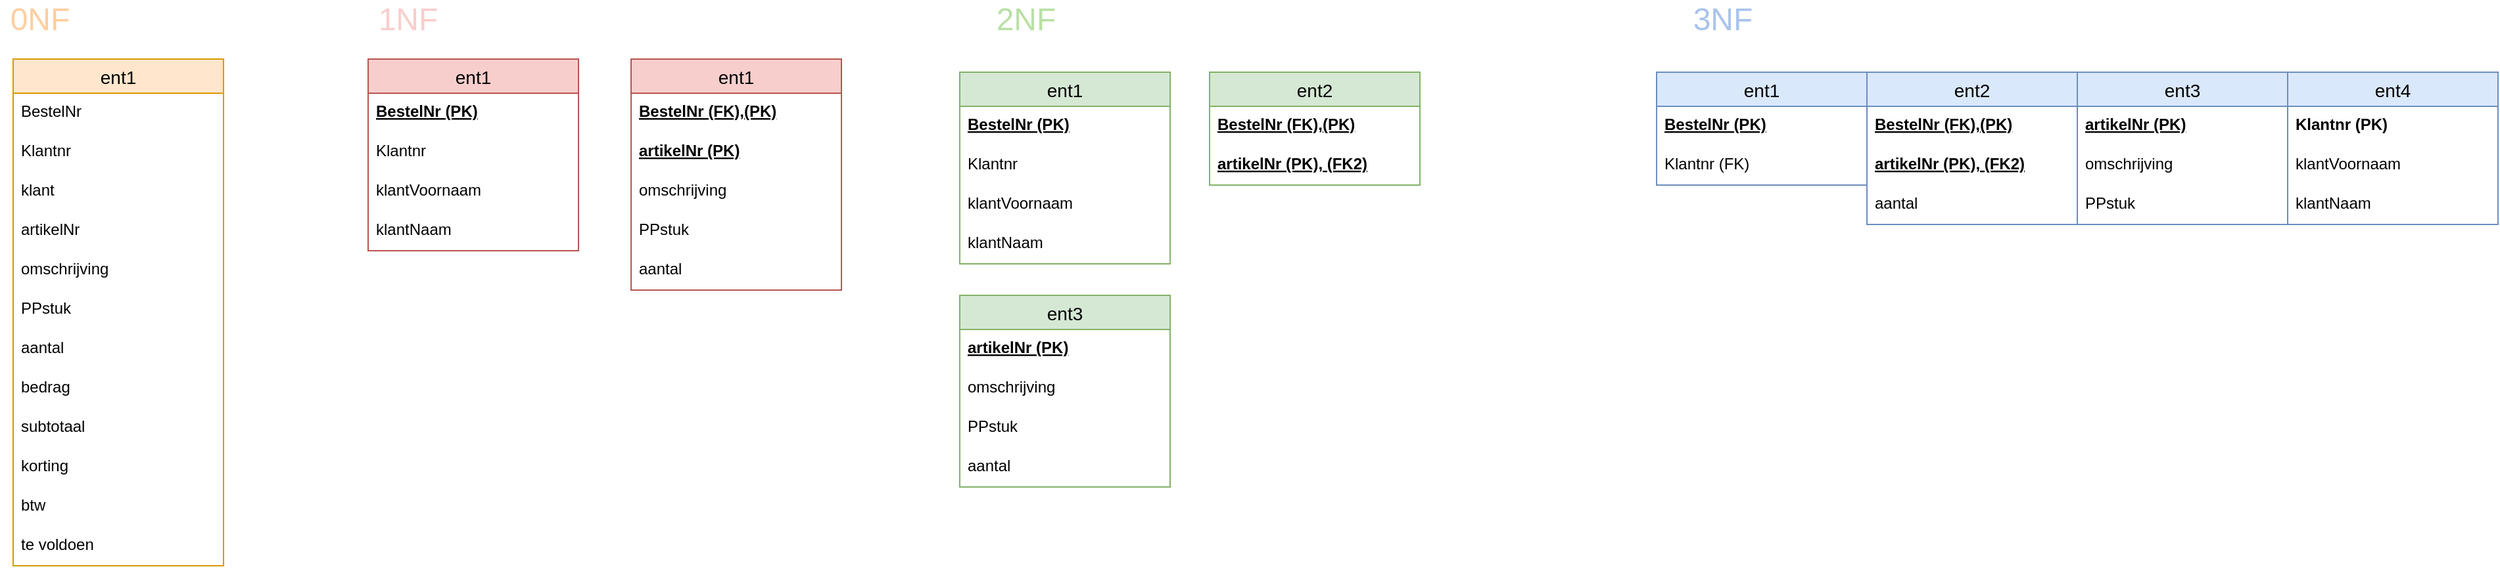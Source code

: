 <mxfile version="14.1.8" type="device" pages="6"><diagram id="NbX2zrk8aPQkx1OIJVOA" name="VUURWERKJE AFSTEKEN"><mxGraphModel dx="1422" dy="822" grid="1" gridSize="10" guides="1" tooltips="1" connect="1" arrows="1" fold="1" page="1" pageScale="1" pageWidth="827" pageHeight="1169" math="0" shadow="0"><root><mxCell id="47CQGKiTcfeyyG7UiKyh-0"/><mxCell id="47CQGKiTcfeyyG7UiKyh-1" parent="47CQGKiTcfeyyG7UiKyh-0"/><mxCell id="aR4EEvVKU-2CDOO0RN-q-0" value="ent1" style="swimlane;fontStyle=0;childLayout=stackLayout;horizontal=1;startSize=26;horizontalStack=0;resizeParent=1;resizeParentMax=0;resizeLast=0;collapsible=1;marginBottom=0;align=center;fontSize=14;fillColor=#ffe6cc;strokeColor=#d79b00;" parent="47CQGKiTcfeyyG7UiKyh-1" vertex="1"><mxGeometry x="60" y="90" width="160" height="386" as="geometry"/></mxCell><mxCell id="aR4EEvVKU-2CDOO0RN-q-1" value="BestelNr" style="text;strokeColor=none;fillColor=none;spacingLeft=4;spacingRight=4;overflow=hidden;rotatable=0;points=[[0,0.5],[1,0.5]];portConstraint=eastwest;fontSize=12;" parent="aR4EEvVKU-2CDOO0RN-q-0" vertex="1"><mxGeometry y="26" width="160" height="30" as="geometry"/></mxCell><mxCell id="aR4EEvVKU-2CDOO0RN-q-2" value="Klantnr" style="text;strokeColor=none;fillColor=none;spacingLeft=4;spacingRight=4;overflow=hidden;rotatable=0;points=[[0,0.5],[1,0.5]];portConstraint=eastwest;fontSize=12;" parent="aR4EEvVKU-2CDOO0RN-q-0" vertex="1"><mxGeometry y="56" width="160" height="30" as="geometry"/></mxCell><mxCell id="aR4EEvVKU-2CDOO0RN-q-3" value="klant" style="text;strokeColor=none;fillColor=none;spacingLeft=4;spacingRight=4;overflow=hidden;rotatable=0;points=[[0,0.5],[1,0.5]];portConstraint=eastwest;fontSize=12;" parent="aR4EEvVKU-2CDOO0RN-q-0" vertex="1"><mxGeometry y="86" width="160" height="30" as="geometry"/></mxCell><mxCell id="aR4EEvVKU-2CDOO0RN-q-5" value="artikelNr" style="text;strokeColor=none;fillColor=none;spacingLeft=4;spacingRight=4;overflow=hidden;rotatable=0;points=[[0,0.5],[1,0.5]];portConstraint=eastwest;fontSize=12;" parent="aR4EEvVKU-2CDOO0RN-q-0" vertex="1"><mxGeometry y="116" width="160" height="30" as="geometry"/></mxCell><mxCell id="aR4EEvVKU-2CDOO0RN-q-6" value="omschrijving" style="text;strokeColor=none;fillColor=none;spacingLeft=4;spacingRight=4;overflow=hidden;rotatable=0;points=[[0,0.5],[1,0.5]];portConstraint=eastwest;fontSize=12;" parent="aR4EEvVKU-2CDOO0RN-q-0" vertex="1"><mxGeometry y="146" width="160" height="30" as="geometry"/></mxCell><mxCell id="aR4EEvVKU-2CDOO0RN-q-7" value="PPstuk" style="text;strokeColor=none;fillColor=none;spacingLeft=4;spacingRight=4;overflow=hidden;rotatable=0;points=[[0,0.5],[1,0.5]];portConstraint=eastwest;fontSize=12;" parent="aR4EEvVKU-2CDOO0RN-q-0" vertex="1"><mxGeometry y="176" width="160" height="30" as="geometry"/></mxCell><mxCell id="aR4EEvVKU-2CDOO0RN-q-8" value="aantal" style="text;strokeColor=none;fillColor=none;spacingLeft=4;spacingRight=4;overflow=hidden;rotatable=0;points=[[0,0.5],[1,0.5]];portConstraint=eastwest;fontSize=12;" parent="aR4EEvVKU-2CDOO0RN-q-0" vertex="1"><mxGeometry y="206" width="160" height="30" as="geometry"/></mxCell><mxCell id="aR4EEvVKU-2CDOO0RN-q-9" value="bedrag" style="text;strokeColor=none;fillColor=none;spacingLeft=4;spacingRight=4;overflow=hidden;rotatable=0;points=[[0,0.5],[1,0.5]];portConstraint=eastwest;fontSize=12;" parent="aR4EEvVKU-2CDOO0RN-q-0" vertex="1"><mxGeometry y="236" width="160" height="30" as="geometry"/></mxCell><mxCell id="aR4EEvVKU-2CDOO0RN-q-10" value="subtotaal" style="text;strokeColor=none;fillColor=none;spacingLeft=4;spacingRight=4;overflow=hidden;rotatable=0;points=[[0,0.5],[1,0.5]];portConstraint=eastwest;fontSize=12;" parent="aR4EEvVKU-2CDOO0RN-q-0" vertex="1"><mxGeometry y="266" width="160" height="30" as="geometry"/></mxCell><mxCell id="aR4EEvVKU-2CDOO0RN-q-11" value="korting" style="text;strokeColor=none;fillColor=none;spacingLeft=4;spacingRight=4;overflow=hidden;rotatable=0;points=[[0,0.5],[1,0.5]];portConstraint=eastwest;fontSize=12;" parent="aR4EEvVKU-2CDOO0RN-q-0" vertex="1"><mxGeometry y="296" width="160" height="30" as="geometry"/></mxCell><mxCell id="aR4EEvVKU-2CDOO0RN-q-12" value="btw" style="text;strokeColor=none;fillColor=none;spacingLeft=4;spacingRight=4;overflow=hidden;rotatable=0;points=[[0,0.5],[1,0.5]];portConstraint=eastwest;fontSize=12;" parent="aR4EEvVKU-2CDOO0RN-q-0" vertex="1"><mxGeometry y="326" width="160" height="30" as="geometry"/></mxCell><mxCell id="aR4EEvVKU-2CDOO0RN-q-13" value="te voldoen" style="text;strokeColor=none;fillColor=none;spacingLeft=4;spacingRight=4;overflow=hidden;rotatable=0;points=[[0,0.5],[1,0.5]];portConstraint=eastwest;fontSize=12;" parent="aR4EEvVKU-2CDOO0RN-q-0" vertex="1"><mxGeometry y="356" width="160" height="30" as="geometry"/></mxCell><mxCell id="aR4EEvVKU-2CDOO0RN-q-4" value="&lt;font style=&quot;font-size: 24px&quot; color=&quot;#ffce9f&quot;&gt;0NF&lt;/font&gt;" style="text;html=1;align=center;verticalAlign=middle;resizable=0;points=[];autosize=1;fontSize=11;fontColor=#97D077;" parent="47CQGKiTcfeyyG7UiKyh-1" vertex="1"><mxGeometry x="50" y="50" width="60" height="20" as="geometry"/></mxCell><mxCell id="aR4EEvVKU-2CDOO0RN-q-14" value="ent1" style="swimlane;fontStyle=0;childLayout=stackLayout;horizontal=1;startSize=26;horizontalStack=0;resizeParent=1;resizeParentMax=0;resizeLast=0;collapsible=1;marginBottom=0;align=center;fontSize=14;fillColor=#f8cecc;strokeColor=#b85450;" parent="47CQGKiTcfeyyG7UiKyh-1" vertex="1"><mxGeometry x="330" y="90" width="160" height="146" as="geometry"/></mxCell><mxCell id="aR4EEvVKU-2CDOO0RN-q-15" value="BestelNr (PK)" style="text;strokeColor=none;fillColor=none;spacingLeft=4;spacingRight=4;overflow=hidden;rotatable=0;points=[[0,0.5],[1,0.5]];portConstraint=eastwest;fontSize=12;fontStyle=5" parent="aR4EEvVKU-2CDOO0RN-q-14" vertex="1"><mxGeometry y="26" width="160" height="30" as="geometry"/></mxCell><mxCell id="aR4EEvVKU-2CDOO0RN-q-16" value="Klantnr" style="text;strokeColor=none;fillColor=none;spacingLeft=4;spacingRight=4;overflow=hidden;rotatable=0;points=[[0,0.5],[1,0.5]];portConstraint=eastwest;fontSize=12;" parent="aR4EEvVKU-2CDOO0RN-q-14" vertex="1"><mxGeometry y="56" width="160" height="30" as="geometry"/></mxCell><mxCell id="aR4EEvVKU-2CDOO0RN-q-17" value="klantVoornaam" style="text;strokeColor=none;fillColor=none;spacingLeft=4;spacingRight=4;overflow=hidden;rotatable=0;points=[[0,0.5],[1,0.5]];portConstraint=eastwest;fontSize=12;" parent="aR4EEvVKU-2CDOO0RN-q-14" vertex="1"><mxGeometry y="86" width="160" height="30" as="geometry"/></mxCell><mxCell id="aR4EEvVKU-2CDOO0RN-q-29" value="klantNaam" style="text;strokeColor=none;fillColor=none;spacingLeft=4;spacingRight=4;overflow=hidden;rotatable=0;points=[[0,0.5],[1,0.5]];portConstraint=eastwest;fontSize=12;" parent="aR4EEvVKU-2CDOO0RN-q-14" vertex="1"><mxGeometry y="116" width="160" height="30" as="geometry"/></mxCell><mxCell id="aR4EEvVKU-2CDOO0RN-q-28" value="&lt;span style=&quot;font-size: 24px&quot;&gt;&lt;font color=&quot;#f8cecc&quot;&gt;1NF&lt;/font&gt;&lt;/span&gt;" style="text;html=1;align=center;verticalAlign=middle;resizable=0;points=[];autosize=1;fontSize=11;fontColor=#97D077;" parent="47CQGKiTcfeyyG7UiKyh-1" vertex="1"><mxGeometry x="330" y="50" width="60" height="20" as="geometry"/></mxCell><mxCell id="aR4EEvVKU-2CDOO0RN-q-30" value="ent1" style="swimlane;fontStyle=0;childLayout=stackLayout;horizontal=1;startSize=26;horizontalStack=0;resizeParent=1;resizeParentMax=0;resizeLast=0;collapsible=1;marginBottom=0;align=center;fontSize=14;fillColor=#f8cecc;strokeColor=#b85450;" parent="47CQGKiTcfeyyG7UiKyh-1" vertex="1"><mxGeometry x="530" y="90" width="160" height="176" as="geometry"/></mxCell><mxCell id="aR4EEvVKU-2CDOO0RN-q-31" value="BestelNr (FK),(PK)" style="text;strokeColor=none;fillColor=none;spacingLeft=4;spacingRight=4;overflow=hidden;rotatable=0;points=[[0,0.5],[1,0.5]];portConstraint=eastwest;fontSize=12;fontStyle=5" parent="aR4EEvVKU-2CDOO0RN-q-30" vertex="1"><mxGeometry y="26" width="160" height="30" as="geometry"/></mxCell><mxCell id="aR4EEvVKU-2CDOO0RN-q-35" value="artikelNr (PK)" style="text;strokeColor=none;fillColor=none;spacingLeft=4;spacingRight=4;overflow=hidden;rotatable=0;points=[[0,0.5],[1,0.5]];portConstraint=eastwest;fontSize=12;fontStyle=5" parent="aR4EEvVKU-2CDOO0RN-q-30" vertex="1"><mxGeometry y="56" width="160" height="30" as="geometry"/></mxCell><mxCell id="aR4EEvVKU-2CDOO0RN-q-36" value="omschrijving" style="text;strokeColor=none;fillColor=none;spacingLeft=4;spacingRight=4;overflow=hidden;rotatable=0;points=[[0,0.5],[1,0.5]];portConstraint=eastwest;fontSize=12;" parent="aR4EEvVKU-2CDOO0RN-q-30" vertex="1"><mxGeometry y="86" width="160" height="30" as="geometry"/></mxCell><mxCell id="aR4EEvVKU-2CDOO0RN-q-37" value="PPstuk" style="text;strokeColor=none;fillColor=none;spacingLeft=4;spacingRight=4;overflow=hidden;rotatable=0;points=[[0,0.5],[1,0.5]];portConstraint=eastwest;fontSize=12;" parent="aR4EEvVKU-2CDOO0RN-q-30" vertex="1"><mxGeometry y="116" width="160" height="30" as="geometry"/></mxCell><mxCell id="aR4EEvVKU-2CDOO0RN-q-38" value="aantal" style="text;strokeColor=none;fillColor=none;spacingLeft=4;spacingRight=4;overflow=hidden;rotatable=0;points=[[0,0.5],[1,0.5]];portConstraint=eastwest;fontSize=12;" parent="aR4EEvVKU-2CDOO0RN-q-30" vertex="1"><mxGeometry y="146" width="160" height="30" as="geometry"/></mxCell><mxCell id="aR4EEvVKU-2CDOO0RN-q-39" value="ent1" style="swimlane;fontStyle=0;childLayout=stackLayout;horizontal=1;startSize=26;horizontalStack=0;resizeParent=1;resizeParentMax=0;resizeLast=0;collapsible=1;marginBottom=0;align=center;fontSize=14;fillColor=#d5e8d4;strokeColor=#82b366;" parent="47CQGKiTcfeyyG7UiKyh-1" vertex="1"><mxGeometry x="780" y="100" width="160" height="146" as="geometry"/></mxCell><mxCell id="aR4EEvVKU-2CDOO0RN-q-40" value="BestelNr (PK)" style="text;strokeColor=none;fillColor=none;spacingLeft=4;spacingRight=4;overflow=hidden;rotatable=0;points=[[0,0.5],[1,0.5]];portConstraint=eastwest;fontSize=12;fontStyle=5" parent="aR4EEvVKU-2CDOO0RN-q-39" vertex="1"><mxGeometry y="26" width="160" height="30" as="geometry"/></mxCell><mxCell id="aR4EEvVKU-2CDOO0RN-q-41" value="Klantnr" style="text;strokeColor=none;fillColor=none;spacingLeft=4;spacingRight=4;overflow=hidden;rotatable=0;points=[[0,0.5],[1,0.5]];portConstraint=eastwest;fontSize=12;" parent="aR4EEvVKU-2CDOO0RN-q-39" vertex="1"><mxGeometry y="56" width="160" height="30" as="geometry"/></mxCell><mxCell id="aR4EEvVKU-2CDOO0RN-q-42" value="klantVoornaam" style="text;strokeColor=none;fillColor=none;spacingLeft=4;spacingRight=4;overflow=hidden;rotatable=0;points=[[0,0.5],[1,0.5]];portConstraint=eastwest;fontSize=12;" parent="aR4EEvVKU-2CDOO0RN-q-39" vertex="1"><mxGeometry y="86" width="160" height="30" as="geometry"/></mxCell><mxCell id="aR4EEvVKU-2CDOO0RN-q-43" value="klantNaam" style="text;strokeColor=none;fillColor=none;spacingLeft=4;spacingRight=4;overflow=hidden;rotatable=0;points=[[0,0.5],[1,0.5]];portConstraint=eastwest;fontSize=12;" parent="aR4EEvVKU-2CDOO0RN-q-39" vertex="1"><mxGeometry y="116" width="160" height="30" as="geometry"/></mxCell><mxCell id="aR4EEvVKU-2CDOO0RN-q-44" value="&lt;span style=&quot;font-size: 24px&quot;&gt;&lt;font color=&quot;#b9e0a5&quot;&gt;2NF&lt;/font&gt;&lt;/span&gt;" style="text;html=1;align=center;verticalAlign=middle;resizable=0;points=[];autosize=1;fontSize=11;fontColor=#97D077;" parent="47CQGKiTcfeyyG7UiKyh-1" vertex="1"><mxGeometry x="800" y="50" width="60" height="20" as="geometry"/></mxCell><mxCell id="aR4EEvVKU-2CDOO0RN-q-45" value="ent2" style="swimlane;fontStyle=0;childLayout=stackLayout;horizontal=1;startSize=26;horizontalStack=0;resizeParent=1;resizeParentMax=0;resizeLast=0;collapsible=1;marginBottom=0;align=center;fontSize=14;fillColor=#d5e8d4;strokeColor=#82b366;" parent="47CQGKiTcfeyyG7UiKyh-1" vertex="1"><mxGeometry x="970" y="100" width="160" height="86" as="geometry"/></mxCell><mxCell id="aR4EEvVKU-2CDOO0RN-q-46" value="BestelNr (FK),(PK)" style="text;strokeColor=none;fillColor=none;spacingLeft=4;spacingRight=4;overflow=hidden;rotatable=0;points=[[0,0.5],[1,0.5]];portConstraint=eastwest;fontSize=12;fontStyle=5" parent="aR4EEvVKU-2CDOO0RN-q-45" vertex="1"><mxGeometry y="26" width="160" height="30" as="geometry"/></mxCell><mxCell id="aR4EEvVKU-2CDOO0RN-q-47" value="artikelNr (PK), (FK2)" style="text;strokeColor=none;fillColor=none;spacingLeft=4;spacingRight=4;overflow=hidden;rotatable=0;points=[[0,0.5],[1,0.5]];portConstraint=eastwest;fontSize=12;fontStyle=5" parent="aR4EEvVKU-2CDOO0RN-q-45" vertex="1"><mxGeometry y="56" width="160" height="30" as="geometry"/></mxCell><mxCell id="aR4EEvVKU-2CDOO0RN-q-51" value="ent3" style="swimlane;fontStyle=0;childLayout=stackLayout;horizontal=1;startSize=26;horizontalStack=0;resizeParent=1;resizeParentMax=0;resizeLast=0;collapsible=1;marginBottom=0;align=center;fontSize=14;fillColor=#d5e8d4;strokeColor=#82b366;" parent="47CQGKiTcfeyyG7UiKyh-1" vertex="1"><mxGeometry x="780" y="270" width="160" height="146" as="geometry"/></mxCell><mxCell id="aR4EEvVKU-2CDOO0RN-q-53" value="artikelNr (PK)" style="text;strokeColor=none;fillColor=none;spacingLeft=4;spacingRight=4;overflow=hidden;rotatable=0;points=[[0,0.5],[1,0.5]];portConstraint=eastwest;fontSize=12;fontStyle=5" parent="aR4EEvVKU-2CDOO0RN-q-51" vertex="1"><mxGeometry y="26" width="160" height="30" as="geometry"/></mxCell><mxCell id="aR4EEvVKU-2CDOO0RN-q-54" value="omschrijving" style="text;strokeColor=none;fillColor=none;spacingLeft=4;spacingRight=4;overflow=hidden;rotatable=0;points=[[0,0.5],[1,0.5]];portConstraint=eastwest;fontSize=12;" parent="aR4EEvVKU-2CDOO0RN-q-51" vertex="1"><mxGeometry y="56" width="160" height="30" as="geometry"/></mxCell><mxCell id="aR4EEvVKU-2CDOO0RN-q-55" value="PPstuk" style="text;strokeColor=none;fillColor=none;spacingLeft=4;spacingRight=4;overflow=hidden;rotatable=0;points=[[0,0.5],[1,0.5]];portConstraint=eastwest;fontSize=12;" parent="aR4EEvVKU-2CDOO0RN-q-51" vertex="1"><mxGeometry y="86" width="160" height="30" as="geometry"/></mxCell><mxCell id="aR4EEvVKU-2CDOO0RN-q-56" value="aantal" style="text;strokeColor=none;fillColor=none;spacingLeft=4;spacingRight=4;overflow=hidden;rotatable=0;points=[[0,0.5],[1,0.5]];portConstraint=eastwest;fontSize=12;" parent="aR4EEvVKU-2CDOO0RN-q-51" vertex="1"><mxGeometry y="116" width="160" height="30" as="geometry"/></mxCell><mxCell id="aR4EEvVKU-2CDOO0RN-q-57" value="ent1" style="swimlane;fontStyle=0;childLayout=stackLayout;horizontal=1;startSize=26;horizontalStack=0;resizeParent=1;resizeParentMax=0;resizeLast=0;collapsible=1;marginBottom=0;align=center;fontSize=14;fillColor=#dae8fc;strokeColor=#6c8ebf;" parent="47CQGKiTcfeyyG7UiKyh-1" vertex="1"><mxGeometry x="1310" y="100" width="160" height="86" as="geometry"/></mxCell><mxCell id="aR4EEvVKU-2CDOO0RN-q-58" value="BestelNr (PK)" style="text;strokeColor=none;fillColor=none;spacingLeft=4;spacingRight=4;overflow=hidden;rotatable=0;points=[[0,0.5],[1,0.5]];portConstraint=eastwest;fontSize=12;fontStyle=5" parent="aR4EEvVKU-2CDOO0RN-q-57" vertex="1"><mxGeometry y="26" width="160" height="30" as="geometry"/></mxCell><mxCell id="aR4EEvVKU-2CDOO0RN-q-59" value="Klantnr (FK)" style="text;strokeColor=none;fillColor=none;spacingLeft=4;spacingRight=4;overflow=hidden;rotatable=0;points=[[0,0.5],[1,0.5]];portConstraint=eastwest;fontSize=12;" parent="aR4EEvVKU-2CDOO0RN-q-57" vertex="1"><mxGeometry y="56" width="160" height="30" as="geometry"/></mxCell><mxCell id="aR4EEvVKU-2CDOO0RN-q-62" value="&lt;span style=&quot;font-size: 24px&quot;&gt;&lt;font color=&quot;#a9c4eb&quot;&gt;3NF&lt;/font&gt;&lt;/span&gt;" style="text;html=1;align=center;verticalAlign=middle;resizable=0;points=[];autosize=1;fontSize=11;fontColor=#97D077;" parent="47CQGKiTcfeyyG7UiKyh-1" vertex="1"><mxGeometry x="1330" y="50" width="60" height="20" as="geometry"/></mxCell><mxCell id="aR4EEvVKU-2CDOO0RN-q-63" value="ent2" style="swimlane;fontStyle=0;childLayout=stackLayout;horizontal=1;startSize=26;horizontalStack=0;resizeParent=1;resizeParentMax=0;resizeLast=0;collapsible=1;marginBottom=0;align=center;fontSize=14;fillColor=#dae8fc;strokeColor=#6c8ebf;" parent="47CQGKiTcfeyyG7UiKyh-1" vertex="1"><mxGeometry x="1470" y="100" width="160" height="116" as="geometry"/></mxCell><mxCell id="aR4EEvVKU-2CDOO0RN-q-64" value="BestelNr (FK),(PK)" style="text;strokeColor=none;fillColor=none;spacingLeft=4;spacingRight=4;overflow=hidden;rotatable=0;points=[[0,0.5],[1,0.5]];portConstraint=eastwest;fontSize=12;fontStyle=5" parent="aR4EEvVKU-2CDOO0RN-q-63" vertex="1"><mxGeometry y="26" width="160" height="30" as="geometry"/></mxCell><mxCell id="aR4EEvVKU-2CDOO0RN-q-65" value="artikelNr (PK), (FK2)" style="text;strokeColor=none;fillColor=none;spacingLeft=4;spacingRight=4;overflow=hidden;rotatable=0;points=[[0,0.5],[1,0.5]];portConstraint=eastwest;fontSize=12;fontStyle=5" parent="aR4EEvVKU-2CDOO0RN-q-63" vertex="1"><mxGeometry y="56" width="160" height="30" as="geometry"/></mxCell><mxCell id="aR4EEvVKU-2CDOO0RN-q-70" value="aantal" style="text;strokeColor=none;fillColor=none;spacingLeft=4;spacingRight=4;overflow=hidden;rotatable=0;points=[[0,0.5],[1,0.5]];portConstraint=eastwest;fontSize=12;" parent="aR4EEvVKU-2CDOO0RN-q-63" vertex="1"><mxGeometry y="86" width="160" height="30" as="geometry"/></mxCell><mxCell id="aR4EEvVKU-2CDOO0RN-q-66" value="ent3" style="swimlane;fontStyle=0;childLayout=stackLayout;horizontal=1;startSize=26;horizontalStack=0;resizeParent=1;resizeParentMax=0;resizeLast=0;collapsible=1;marginBottom=0;align=center;fontSize=14;fillColor=#dae8fc;strokeColor=#6c8ebf;" parent="47CQGKiTcfeyyG7UiKyh-1" vertex="1"><mxGeometry x="1630" y="100" width="160" height="116" as="geometry"/></mxCell><mxCell id="aR4EEvVKU-2CDOO0RN-q-67" value="artikelNr (PK)" style="text;strokeColor=none;fillColor=none;spacingLeft=4;spacingRight=4;overflow=hidden;rotatable=0;points=[[0,0.5],[1,0.5]];portConstraint=eastwest;fontSize=12;fontStyle=5" parent="aR4EEvVKU-2CDOO0RN-q-66" vertex="1"><mxGeometry y="26" width="160" height="30" as="geometry"/></mxCell><mxCell id="aR4EEvVKU-2CDOO0RN-q-68" value="omschrijving" style="text;strokeColor=none;fillColor=none;spacingLeft=4;spacingRight=4;overflow=hidden;rotatable=0;points=[[0,0.5],[1,0.5]];portConstraint=eastwest;fontSize=12;" parent="aR4EEvVKU-2CDOO0RN-q-66" vertex="1"><mxGeometry y="56" width="160" height="30" as="geometry"/></mxCell><mxCell id="aR4EEvVKU-2CDOO0RN-q-69" value="PPstuk" style="text;strokeColor=none;fillColor=none;spacingLeft=4;spacingRight=4;overflow=hidden;rotatable=0;points=[[0,0.5],[1,0.5]];portConstraint=eastwest;fontSize=12;" parent="aR4EEvVKU-2CDOO0RN-q-66" vertex="1"><mxGeometry y="86" width="160" height="30" as="geometry"/></mxCell><mxCell id="aR4EEvVKU-2CDOO0RN-q-71" value="ent4" style="swimlane;fontStyle=0;childLayout=stackLayout;horizontal=1;startSize=26;horizontalStack=0;resizeParent=1;resizeParentMax=0;resizeLast=0;collapsible=1;marginBottom=0;align=center;fontSize=14;fillColor=#dae8fc;strokeColor=#6c8ebf;" parent="47CQGKiTcfeyyG7UiKyh-1" vertex="1"><mxGeometry x="1790" y="100" width="160" height="116" as="geometry"/></mxCell><mxCell id="aR4EEvVKU-2CDOO0RN-q-73" value="Klantnr (PK)" style="text;strokeColor=none;fillColor=none;spacingLeft=4;spacingRight=4;overflow=hidden;rotatable=0;points=[[0,0.5],[1,0.5]];portConstraint=eastwest;fontSize=12;fontStyle=1" parent="aR4EEvVKU-2CDOO0RN-q-71" vertex="1"><mxGeometry y="26" width="160" height="30" as="geometry"/></mxCell><mxCell id="aR4EEvVKU-2CDOO0RN-q-74" value="klantVoornaam" style="text;strokeColor=none;fillColor=none;spacingLeft=4;spacingRight=4;overflow=hidden;rotatable=0;points=[[0,0.5],[1,0.5]];portConstraint=eastwest;fontSize=12;" parent="aR4EEvVKU-2CDOO0RN-q-71" vertex="1"><mxGeometry y="56" width="160" height="30" as="geometry"/></mxCell><mxCell id="aR4EEvVKU-2CDOO0RN-q-75" value="klantNaam" style="text;strokeColor=none;fillColor=none;spacingLeft=4;spacingRight=4;overflow=hidden;rotatable=0;points=[[0,0.5],[1,0.5]];portConstraint=eastwest;fontSize=12;" parent="aR4EEvVKU-2CDOO0RN-q-71" vertex="1"><mxGeometry y="86" width="160" height="30" as="geometry"/></mxCell></root></mxGraphModel></diagram><diagram id="5-dOOwQ8R3HFn0N6XLf8" name="studenten overzicht"><mxGraphModel dx="1422" dy="822" grid="1" gridSize="10" guides="1" tooltips="1" connect="1" arrows="1" fold="1" page="1" pageScale="1" pageWidth="827" pageHeight="1169" math="0" shadow="0"><root><mxCell id="0"/><mxCell id="1" parent="0"/><mxCell id="hOgLaAhQRY5nOADLWkA--1" value="ENT1" style="swimlane;fontStyle=0;childLayout=stackLayout;horizontal=1;startSize=26;horizontalStack=0;resizeParent=1;resizeParentMax=0;resizeLast=0;collapsible=1;marginBottom=0;align=center;fontSize=14;fillColor=#ffe6cc;strokeColor=#d79b00;" vertex="1" parent="1"><mxGeometry x="30" y="210" width="160" height="476" as="geometry"/></mxCell><mxCell id="hOgLaAhQRY5nOADLWkA--3" value="StudnetenNr" style="text;strokeColor=none;fillColor=none;spacingLeft=4;spacingRight=4;overflow=hidden;rotatable=0;points=[[0,0.5],[1,0.5]];portConstraint=eastwest;fontSize=12;" vertex="1" parent="hOgLaAhQRY5nOADLWkA--1"><mxGeometry y="26" width="160" height="30" as="geometry"/></mxCell><mxCell id="hOgLaAhQRY5nOADLWkA--4" value="studentennaam" style="text;strokeColor=none;fillColor=none;spacingLeft=4;spacingRight=4;overflow=hidden;rotatable=0;points=[[0,0.5],[1,0.5]];portConstraint=eastwest;fontSize=12;" vertex="1" parent="hOgLaAhQRY5nOADLWkA--1"><mxGeometry y="56" width="160" height="30" as="geometry"/></mxCell><mxCell id="hOgLaAhQRY5nOADLWkA--5" value="studentAdres" style="text;strokeColor=none;fillColor=none;spacingLeft=4;spacingRight=4;overflow=hidden;rotatable=0;points=[[0,0.5],[1,0.5]];portConstraint=eastwest;fontSize=12;" vertex="1" parent="hOgLaAhQRY5nOADLWkA--1"><mxGeometry y="86" width="160" height="30" as="geometry"/></mxCell><mxCell id="hOgLaAhQRY5nOADLWkA--6" value="StudentenWoonPlaats" style="text;strokeColor=none;fillColor=none;spacingLeft=4;spacingRight=4;overflow=hidden;rotatable=0;points=[[0,0.5],[1,0.5]];portConstraint=eastwest;fontSize=12;" vertex="1" parent="hOgLaAhQRY5nOADLWkA--1"><mxGeometry y="116" width="160" height="30" as="geometry"/></mxCell><mxCell id="hOgLaAhQRY5nOADLWkA--7" value="opleidingscode" style="text;strokeColor=none;fillColor=none;spacingLeft=4;spacingRight=4;overflow=hidden;rotatable=0;points=[[0,0.5],[1,0.5]];portConstraint=eastwest;fontSize=12;" vertex="1" parent="hOgLaAhQRY5nOADLWkA--1"><mxGeometry y="146" width="160" height="30" as="geometry"/></mxCell><mxCell id="hOgLaAhQRY5nOADLWkA--8" value="opleidingsnaam" style="text;strokeColor=none;fillColor=none;spacingLeft=4;spacingRight=4;overflow=hidden;rotatable=0;points=[[0,0.5],[1,0.5]];portConstraint=eastwest;fontSize=12;" vertex="1" parent="hOgLaAhQRY5nOADLWkA--1"><mxGeometry y="176" width="160" height="30" as="geometry"/></mxCell><mxCell id="hOgLaAhQRY5nOADLWkA--9" value="jaar" style="text;strokeColor=none;fillColor=none;spacingLeft=4;spacingRight=4;overflow=hidden;rotatable=0;points=[[0,0.5],[1,0.5]];portConstraint=eastwest;fontSize=12;" vertex="1" parent="hOgLaAhQRY5nOADLWkA--1"><mxGeometry y="206" width="160" height="30" as="geometry"/></mxCell><mxCell id="hOgLaAhQRY5nOADLWkA--10" value="opleiding" style="text;strokeColor=none;fillColor=none;spacingLeft=4;spacingRight=4;overflow=hidden;rotatable=0;points=[[0,0.5],[1,0.5]];portConstraint=eastwest;fontSize=12;" vertex="1" parent="hOgLaAhQRY5nOADLWkA--1"><mxGeometry y="236" width="160" height="30" as="geometry"/></mxCell><mxCell id="hOgLaAhQRY5nOADLWkA--11" value="studentenPunten" style="text;strokeColor=none;fillColor=none;spacingLeft=4;spacingRight=4;overflow=hidden;rotatable=0;points=[[0,0.5],[1,0.5]];portConstraint=eastwest;fontSize=12;" vertex="1" parent="hOgLaAhQRY5nOADLWkA--1"><mxGeometry y="266" width="160" height="30" as="geometry"/></mxCell><mxCell id="hOgLaAhQRY5nOADLWkA--12" value="behaaldepunten" style="text;strokeColor=none;fillColor=none;spacingLeft=4;spacingRight=4;overflow=hidden;rotatable=0;points=[[0,0.5],[1,0.5]];portConstraint=eastwest;fontSize=12;" vertex="1" parent="hOgLaAhQRY5nOADLWkA--1"><mxGeometry y="296" width="160" height="30" as="geometry"/></mxCell><mxCell id="hOgLaAhQRY5nOADLWkA--13" value="Gewogenpunten" style="text;strokeColor=none;fillColor=none;spacingLeft=4;spacingRight=4;overflow=hidden;rotatable=0;points=[[0,0.5],[1,0.5]];portConstraint=eastwest;fontSize=12;" vertex="1" parent="hOgLaAhQRY5nOADLWkA--1"><mxGeometry y="326" width="160" height="30" as="geometry"/></mxCell><mxCell id="hOgLaAhQRY5nOADLWkA--14" value="OP" style="text;strokeColor=none;fillColor=none;spacingLeft=4;spacingRight=4;overflow=hidden;rotatable=0;points=[[0,0.5],[1,0.5]];portConstraint=eastwest;fontSize=12;" vertex="1" parent="hOgLaAhQRY5nOADLWkA--1"><mxGeometry y="356" width="160" height="30" as="geometry"/></mxCell><mxCell id="hOgLaAhQRY5nOADLWkA--15" value="totaal" style="text;strokeColor=none;fillColor=none;spacingLeft=4;spacingRight=4;overflow=hidden;rotatable=0;points=[[0,0.5],[1,0.5]];portConstraint=eastwest;fontSize=12;" vertex="1" parent="hOgLaAhQRY5nOADLWkA--1"><mxGeometry y="386" width="160" height="30" as="geometry"/></mxCell><mxCell id="hOgLaAhQRY5nOADLWkA--16" value="procent" style="text;strokeColor=none;fillColor=none;spacingLeft=4;spacingRight=4;overflow=hidden;rotatable=0;points=[[0,0.5],[1,0.5]];portConstraint=eastwest;fontSize=12;" vertex="1" parent="hOgLaAhQRY5nOADLWkA--1"><mxGeometry y="416" width="160" height="30" as="geometry"/></mxCell><mxCell id="hOgLaAhQRY5nOADLWkA--17" value="aantal tekoreten" style="text;strokeColor=none;fillColor=none;spacingLeft=4;spacingRight=4;overflow=hidden;rotatable=0;points=[[0,0.5],[1,0.5]];portConstraint=eastwest;fontSize=12;" vertex="1" parent="hOgLaAhQRY5nOADLWkA--1"><mxGeometry y="446" width="160" height="30" as="geometry"/></mxCell><mxCell id="hOgLaAhQRY5nOADLWkA--18" value="ENT1" style="swimlane;fontStyle=0;childLayout=stackLayout;horizontal=1;startSize=26;horizontalStack=0;resizeParent=1;resizeParentMax=0;resizeLast=0;collapsible=1;marginBottom=0;align=center;fontSize=14;fillColor=#f8cecc;strokeColor=#b85450;" vertex="1" parent="1"><mxGeometry x="320" y="210" width="160" height="266" as="geometry"/></mxCell><mxCell id="hOgLaAhQRY5nOADLWkA--19" value="StudnetenNr (PK)" style="text;strokeColor=none;fillColor=none;spacingLeft=4;spacingRight=4;overflow=hidden;rotatable=0;points=[[0,0.5],[1,0.5]];portConstraint=eastwest;fontSize=12;fontStyle=5" vertex="1" parent="hOgLaAhQRY5nOADLWkA--18"><mxGeometry y="26" width="160" height="30" as="geometry"/></mxCell><mxCell id="hOgLaAhQRY5nOADLWkA--20" value="Voornaam" style="text;strokeColor=none;fillColor=none;spacingLeft=4;spacingRight=4;overflow=hidden;rotatable=0;points=[[0,0.5],[1,0.5]];portConstraint=eastwest;fontSize=12;" vertex="1" parent="hOgLaAhQRY5nOADLWkA--18"><mxGeometry y="56" width="160" height="30" as="geometry"/></mxCell><mxCell id="hOgLaAhQRY5nOADLWkA--35" value="achternaam" style="text;strokeColor=none;fillColor=none;spacingLeft=4;spacingRight=4;overflow=hidden;rotatable=0;points=[[0,0.5],[1,0.5]];portConstraint=eastwest;fontSize=12;" vertex="1" parent="hOgLaAhQRY5nOADLWkA--18"><mxGeometry y="86" width="160" height="30" as="geometry"/></mxCell><mxCell id="hOgLaAhQRY5nOADLWkA--21" value="adres" style="text;strokeColor=none;fillColor=none;spacingLeft=4;spacingRight=4;overflow=hidden;rotatable=0;points=[[0,0.5],[1,0.5]];portConstraint=eastwest;fontSize=12;" vertex="1" parent="hOgLaAhQRY5nOADLWkA--18"><mxGeometry y="116" width="160" height="30" as="geometry"/></mxCell><mxCell id="hOgLaAhQRY5nOADLWkA--53" value="woonplaats" style="text;strokeColor=none;fillColor=none;spacingLeft=4;spacingRight=4;overflow=hidden;rotatable=0;points=[[0,0.5],[1,0.5]];portConstraint=eastwest;fontSize=12;" vertex="1" parent="hOgLaAhQRY5nOADLWkA--18"><mxGeometry y="146" width="160" height="30" as="geometry"/></mxCell><mxCell id="hOgLaAhQRY5nOADLWkA--23" value="opleidingscode" style="text;strokeColor=none;fillColor=none;spacingLeft=4;spacingRight=4;overflow=hidden;rotatable=0;points=[[0,0.5],[1,0.5]];portConstraint=eastwest;fontSize=12;" vertex="1" parent="hOgLaAhQRY5nOADLWkA--18"><mxGeometry y="176" width="160" height="30" as="geometry"/></mxCell><mxCell id="hOgLaAhQRY5nOADLWkA--24" value="opleidingsnaam" style="text;strokeColor=none;fillColor=none;spacingLeft=4;spacingRight=4;overflow=hidden;rotatable=0;points=[[0,0.5],[1,0.5]];portConstraint=eastwest;fontSize=12;" vertex="1" parent="hOgLaAhQRY5nOADLWkA--18"><mxGeometry y="206" width="160" height="30" as="geometry"/></mxCell><mxCell id="hOgLaAhQRY5nOADLWkA--25" value="jaar" style="text;strokeColor=none;fillColor=none;spacingLeft=4;spacingRight=4;overflow=hidden;rotatable=0;points=[[0,0.5],[1,0.5]];portConstraint=eastwest;fontSize=12;" vertex="1" parent="hOgLaAhQRY5nOADLWkA--18"><mxGeometry y="236" width="160" height="30" as="geometry"/></mxCell><mxCell id="hOgLaAhQRY5nOADLWkA--34" value="1NF" style="text;strokeColor=none;fillColor=none;spacingLeft=4;spacingRight=4;overflow=hidden;rotatable=0;points=[[0,0.5],[1,0.5]];portConstraint=eastwest;fontSize=24;fontColor=#FF0000;fontStyle=1" vertex="1" parent="1"><mxGeometry x="450" y="150" width="90" height="50" as="geometry"/></mxCell><mxCell id="hOgLaAhQRY5nOADLWkA--38" value="ENT2" style="swimlane;fontStyle=0;childLayout=stackLayout;horizontal=1;startSize=26;horizontalStack=0;resizeParent=1;resizeParentMax=0;resizeLast=0;collapsible=1;marginBottom=0;align=center;fontSize=14;fillColor=#f8cecc;strokeColor=#b85450;" vertex="1" parent="1"><mxGeometry x="500" y="210" width="160" height="146" as="geometry"/></mxCell><mxCell id="hOgLaAhQRY5nOADLWkA--39" value="StudnetenNr (PK), (FK)" style="text;strokeColor=none;fillColor=none;spacingLeft=4;spacingRight=4;overflow=hidden;rotatable=0;points=[[0,0.5],[1,0.5]];portConstraint=eastwest;fontSize=12;fontStyle=5" vertex="1" parent="hOgLaAhQRY5nOADLWkA--38"><mxGeometry y="26" width="160" height="30" as="geometry"/></mxCell><mxCell id="hOgLaAhQRY5nOADLWkA--49" value="opleiding (pk)" style="text;strokeColor=none;fillColor=none;spacingLeft=4;spacingRight=4;overflow=hidden;rotatable=0;points=[[0,0.5],[1,0.5]];portConstraint=eastwest;fontSize=12;fontStyle=5" vertex="1" parent="hOgLaAhQRY5nOADLWkA--38"><mxGeometry y="56" width="160" height="30" as="geometry"/></mxCell><mxCell id="hOgLaAhQRY5nOADLWkA--50" value="studentenPunten" style="text;strokeColor=none;fillColor=none;spacingLeft=4;spacingRight=4;overflow=hidden;rotatable=0;points=[[0,0.5],[1,0.5]];portConstraint=eastwest;fontSize=12;" vertex="1" parent="hOgLaAhQRY5nOADLWkA--38"><mxGeometry y="86" width="160" height="30" as="geometry"/></mxCell><mxCell id="hOgLaAhQRY5nOADLWkA--51" value="behaaldepunten" style="text;strokeColor=none;fillColor=none;spacingLeft=4;spacingRight=4;overflow=hidden;rotatable=0;points=[[0,0.5],[1,0.5]];portConstraint=eastwest;fontSize=12;" vertex="1" parent="hOgLaAhQRY5nOADLWkA--38"><mxGeometry y="116" width="160" height="30" as="geometry"/></mxCell><mxCell id="DvIGGoe35w2UOp2TLV4h-1" value="2NF" style="text;strokeColor=none;fillColor=none;spacingLeft=4;spacingRight=4;overflow=hidden;rotatable=0;points=[[0,0.5],[1,0.5]];portConstraint=eastwest;fontSize=24;fontStyle=1;fontColor=#0DFF45;" vertex="1" parent="1"><mxGeometry x="980" y="160" width="90" height="50" as="geometry"/></mxCell><mxCell id="DvIGGoe35w2UOp2TLV4h-2" value="ENT1" style="swimlane;fontStyle=0;childLayout=stackLayout;horizontal=1;startSize=26;horizontalStack=0;resizeParent=1;resizeParentMax=0;resizeLast=0;collapsible=1;marginBottom=0;align=center;fontSize=14;fillColor=#d5e8d4;strokeColor=#82b366;" vertex="1" parent="1"><mxGeometry x="827" y="220" width="160" height="266" as="geometry"/></mxCell><mxCell id="DvIGGoe35w2UOp2TLV4h-3" value="StudnetenNr (PK)" style="text;strokeColor=none;fillColor=none;spacingLeft=4;spacingRight=4;overflow=hidden;rotatable=0;points=[[0,0.5],[1,0.5]];portConstraint=eastwest;fontSize=12;fontStyle=5" vertex="1" parent="DvIGGoe35w2UOp2TLV4h-2"><mxGeometry y="26" width="160" height="30" as="geometry"/></mxCell><mxCell id="DvIGGoe35w2UOp2TLV4h-4" value="Voornaam" style="text;strokeColor=none;fillColor=none;spacingLeft=4;spacingRight=4;overflow=hidden;rotatable=0;points=[[0,0.5],[1,0.5]];portConstraint=eastwest;fontSize=12;" vertex="1" parent="DvIGGoe35w2UOp2TLV4h-2"><mxGeometry y="56" width="160" height="30" as="geometry"/></mxCell><mxCell id="DvIGGoe35w2UOp2TLV4h-5" value="achternaam" style="text;strokeColor=none;fillColor=none;spacingLeft=4;spacingRight=4;overflow=hidden;rotatable=0;points=[[0,0.5],[1,0.5]];portConstraint=eastwest;fontSize=12;" vertex="1" parent="DvIGGoe35w2UOp2TLV4h-2"><mxGeometry y="86" width="160" height="30" as="geometry"/></mxCell><mxCell id="DvIGGoe35w2UOp2TLV4h-6" value="adres" style="text;strokeColor=none;fillColor=none;spacingLeft=4;spacingRight=4;overflow=hidden;rotatable=0;points=[[0,0.5],[1,0.5]];portConstraint=eastwest;fontSize=12;" vertex="1" parent="DvIGGoe35w2UOp2TLV4h-2"><mxGeometry y="116" width="160" height="30" as="geometry"/></mxCell><mxCell id="DvIGGoe35w2UOp2TLV4h-7" value="woonplaats" style="text;strokeColor=none;fillColor=none;spacingLeft=4;spacingRight=4;overflow=hidden;rotatable=0;points=[[0,0.5],[1,0.5]];portConstraint=eastwest;fontSize=12;" vertex="1" parent="DvIGGoe35w2UOp2TLV4h-2"><mxGeometry y="146" width="160" height="30" as="geometry"/></mxCell><mxCell id="DvIGGoe35w2UOp2TLV4h-8" value="opleidingscode" style="text;strokeColor=none;fillColor=none;spacingLeft=4;spacingRight=4;overflow=hidden;rotatable=0;points=[[0,0.5],[1,0.5]];portConstraint=eastwest;fontSize=12;" vertex="1" parent="DvIGGoe35w2UOp2TLV4h-2"><mxGeometry y="176" width="160" height="30" as="geometry"/></mxCell><mxCell id="DvIGGoe35w2UOp2TLV4h-9" value="opleidingsnaam" style="text;strokeColor=none;fillColor=none;spacingLeft=4;spacingRight=4;overflow=hidden;rotatable=0;points=[[0,0.5],[1,0.5]];portConstraint=eastwest;fontSize=12;" vertex="1" parent="DvIGGoe35w2UOp2TLV4h-2"><mxGeometry y="206" width="160" height="30" as="geometry"/></mxCell><mxCell id="DvIGGoe35w2UOp2TLV4h-10" value="jaar" style="text;strokeColor=none;fillColor=none;spacingLeft=4;spacingRight=4;overflow=hidden;rotatable=0;points=[[0,0.5],[1,0.5]];portConstraint=eastwest;fontSize=12;" vertex="1" parent="DvIGGoe35w2UOp2TLV4h-2"><mxGeometry y="236" width="160" height="30" as="geometry"/></mxCell><mxCell id="DvIGGoe35w2UOp2TLV4h-11" value="ENT2" style="swimlane;fontStyle=0;childLayout=stackLayout;horizontal=1;startSize=26;horizontalStack=0;resizeParent=1;resizeParentMax=0;resizeLast=0;collapsible=1;marginBottom=0;align=center;fontSize=14;fillColor=#d5e8d4;strokeColor=#82b366;" vertex="1" parent="1"><mxGeometry x="1007" y="220" width="160" height="116" as="geometry"/></mxCell><mxCell id="DvIGGoe35w2UOp2TLV4h-12" value="StudnetenNr (PK), (FK)" style="text;strokeColor=none;fillColor=none;spacingLeft=4;spacingRight=4;overflow=hidden;rotatable=0;points=[[0,0.5],[1,0.5]];portConstraint=eastwest;fontSize=12;fontStyle=5" vertex="1" parent="DvIGGoe35w2UOp2TLV4h-11"><mxGeometry y="26" width="160" height="30" as="geometry"/></mxCell><mxCell id="DvIGGoe35w2UOp2TLV4h-13" value="opleiding (pk), (FK2)" style="text;strokeColor=none;fillColor=none;spacingLeft=4;spacingRight=4;overflow=hidden;rotatable=0;points=[[0,0.5],[1,0.5]];portConstraint=eastwest;fontSize=12;fontStyle=5" vertex="1" parent="DvIGGoe35w2UOp2TLV4h-11"><mxGeometry y="56" width="160" height="30" as="geometry"/></mxCell><mxCell id="DvIGGoe35w2UOp2TLV4h-15" value="behaaldepunten" style="text;strokeColor=none;fillColor=none;spacingLeft=4;spacingRight=4;overflow=hidden;rotatable=0;points=[[0,0.5],[1,0.5]];portConstraint=eastwest;fontSize=12;" vertex="1" parent="DvIGGoe35w2UOp2TLV4h-11"><mxGeometry y="86" width="160" height="30" as="geometry"/></mxCell><mxCell id="DvIGGoe35w2UOp2TLV4h-16" value="ENT3" style="swimlane;fontStyle=0;childLayout=stackLayout;horizontal=1;startSize=26;horizontalStack=0;resizeParent=1;resizeParentMax=0;resizeLast=0;collapsible=1;marginBottom=0;align=center;fontSize=14;fillColor=#d5e8d4;strokeColor=#82b366;" vertex="1" parent="1"><mxGeometry x="1007" y="390" width="160" height="86" as="geometry"/></mxCell><mxCell id="DvIGGoe35w2UOp2TLV4h-18" value="opleiding (pk)" style="text;strokeColor=none;fillColor=none;spacingLeft=4;spacingRight=4;overflow=hidden;rotatable=0;points=[[0,0.5],[1,0.5]];portConstraint=eastwest;fontSize=12;fontStyle=5" vertex="1" parent="DvIGGoe35w2UOp2TLV4h-16"><mxGeometry y="26" width="160" height="30" as="geometry"/></mxCell><mxCell id="DvIGGoe35w2UOp2TLV4h-19" value="studentenPunten" style="text;strokeColor=none;fillColor=none;spacingLeft=4;spacingRight=4;overflow=hidden;rotatable=0;points=[[0,0.5],[1,0.5]];portConstraint=eastwest;fontSize=12;" vertex="1" parent="DvIGGoe35w2UOp2TLV4h-16"><mxGeometry y="56" width="160" height="30" as="geometry"/></mxCell><mxCell id="DvIGGoe35w2UOp2TLV4h-21" value="0NF" style="text;strokeColor=none;fillColor=none;spacingLeft=4;spacingRight=4;overflow=hidden;rotatable=0;points=[[0,0.5],[1,0.5]];portConstraint=eastwest;fontSize=24;fontStyle=1;fontColor=#FFE599;" vertex="1" parent="1"><mxGeometry x="30" y="160" width="90" height="50" as="geometry"/></mxCell><mxCell id="DvIGGoe35w2UOp2TLV4h-31" value="3NF" style="text;strokeColor=none;fillColor=none;spacingLeft=4;spacingRight=4;overflow=hidden;rotatable=0;points=[[0,0.5],[1,0.5]];portConstraint=eastwest;fontSize=24;fontStyle=1;fontColor=#0000FF;" vertex="1" parent="1"><mxGeometry x="1383" y="170" width="90" height="50" as="geometry"/></mxCell><mxCell id="DvIGGoe35w2UOp2TLV4h-32" value="ENT1" style="swimlane;fontStyle=0;childLayout=stackLayout;horizontal=1;startSize=26;horizontalStack=0;resizeParent=1;resizeParentMax=0;resizeLast=0;collapsible=1;marginBottom=0;align=center;fontSize=14;fillColor=#dae8fc;strokeColor=#6c8ebf;" vertex="1" parent="1"><mxGeometry x="1230" y="230" width="160" height="236" as="geometry"/></mxCell><mxCell id="DvIGGoe35w2UOp2TLV4h-33" value="StudnetenNr (PK)" style="text;strokeColor=none;fillColor=none;spacingLeft=4;spacingRight=4;overflow=hidden;rotatable=0;points=[[0,0.5],[1,0.5]];portConstraint=eastwest;fontSize=12;fontStyle=5" vertex="1" parent="DvIGGoe35w2UOp2TLV4h-32"><mxGeometry y="26" width="160" height="30" as="geometry"/></mxCell><mxCell id="DvIGGoe35w2UOp2TLV4h-34" value="Voornaam" style="text;strokeColor=none;fillColor=none;spacingLeft=4;spacingRight=4;overflow=hidden;rotatable=0;points=[[0,0.5],[1,0.5]];portConstraint=eastwest;fontSize=12;" vertex="1" parent="DvIGGoe35w2UOp2TLV4h-32"><mxGeometry y="56" width="160" height="30" as="geometry"/></mxCell><mxCell id="DvIGGoe35w2UOp2TLV4h-35" value="achternaam" style="text;strokeColor=none;fillColor=none;spacingLeft=4;spacingRight=4;overflow=hidden;rotatable=0;points=[[0,0.5],[1,0.5]];portConstraint=eastwest;fontSize=12;" vertex="1" parent="DvIGGoe35w2UOp2TLV4h-32"><mxGeometry y="86" width="160" height="30" as="geometry"/></mxCell><mxCell id="DvIGGoe35w2UOp2TLV4h-36" value="adres" style="text;strokeColor=none;fillColor=none;spacingLeft=4;spacingRight=4;overflow=hidden;rotatable=0;points=[[0,0.5],[1,0.5]];portConstraint=eastwest;fontSize=12;" vertex="1" parent="DvIGGoe35w2UOp2TLV4h-32"><mxGeometry y="116" width="160" height="30" as="geometry"/></mxCell><mxCell id="DvIGGoe35w2UOp2TLV4h-37" value="woonplaats" style="text;strokeColor=none;fillColor=none;spacingLeft=4;spacingRight=4;overflow=hidden;rotatable=0;points=[[0,0.5],[1,0.5]];portConstraint=eastwest;fontSize=12;" vertex="1" parent="DvIGGoe35w2UOp2TLV4h-32"><mxGeometry y="146" width="160" height="30" as="geometry"/></mxCell><mxCell id="DvIGGoe35w2UOp2TLV4h-38" value="opleidingscode (FK)" style="text;strokeColor=none;fillColor=none;spacingLeft=4;spacingRight=4;overflow=hidden;rotatable=0;points=[[0,0.5],[1,0.5]];portConstraint=eastwest;fontSize=12;" vertex="1" parent="DvIGGoe35w2UOp2TLV4h-32"><mxGeometry y="176" width="160" height="30" as="geometry"/></mxCell><mxCell id="DvIGGoe35w2UOp2TLV4h-40" value="jaar" style="text;strokeColor=none;fillColor=none;spacingLeft=4;spacingRight=4;overflow=hidden;rotatable=0;points=[[0,0.5],[1,0.5]];portConstraint=eastwest;fontSize=12;" vertex="1" parent="DvIGGoe35w2UOp2TLV4h-32"><mxGeometry y="206" width="160" height="30" as="geometry"/></mxCell><mxCell id="DvIGGoe35w2UOp2TLV4h-41" value="ENT2" style="swimlane;fontStyle=0;childLayout=stackLayout;horizontal=1;startSize=26;horizontalStack=0;resizeParent=1;resizeParentMax=0;resizeLast=0;collapsible=1;marginBottom=0;align=center;fontSize=14;fillColor=#dae8fc;strokeColor=#6c8ebf;" vertex="1" parent="1"><mxGeometry x="1410" y="230" width="160" height="116" as="geometry"/></mxCell><mxCell id="DvIGGoe35w2UOp2TLV4h-42" value="StudnetenNr (PK), (FK)" style="text;strokeColor=none;fillColor=none;spacingLeft=4;spacingRight=4;overflow=hidden;rotatable=0;points=[[0,0.5],[1,0.5]];portConstraint=eastwest;fontSize=12;fontStyle=5" vertex="1" parent="DvIGGoe35w2UOp2TLV4h-41"><mxGeometry y="26" width="160" height="30" as="geometry"/></mxCell><mxCell id="DvIGGoe35w2UOp2TLV4h-43" value="opleiding (pk), (FK2)" style="text;strokeColor=none;fillColor=none;spacingLeft=4;spacingRight=4;overflow=hidden;rotatable=0;points=[[0,0.5],[1,0.5]];portConstraint=eastwest;fontSize=12;fontStyle=5" vertex="1" parent="DvIGGoe35w2UOp2TLV4h-41"><mxGeometry y="56" width="160" height="30" as="geometry"/></mxCell><mxCell id="DvIGGoe35w2UOp2TLV4h-44" value="behaaldepunten" style="text;strokeColor=none;fillColor=none;spacingLeft=4;spacingRight=4;overflow=hidden;rotatable=0;points=[[0,0.5],[1,0.5]];portConstraint=eastwest;fontSize=12;" vertex="1" parent="DvIGGoe35w2UOp2TLV4h-41"><mxGeometry y="86" width="160" height="30" as="geometry"/></mxCell><mxCell id="DvIGGoe35w2UOp2TLV4h-45" value="ENT3" style="swimlane;fontStyle=0;childLayout=stackLayout;horizontal=1;startSize=26;horizontalStack=0;resizeParent=1;resizeParentMax=0;resizeLast=0;collapsible=1;marginBottom=0;align=center;fontSize=14;fillColor=#dae8fc;strokeColor=#6c8ebf;" vertex="1" parent="1"><mxGeometry x="1410" y="360" width="160" height="86" as="geometry"/></mxCell><mxCell id="DvIGGoe35w2UOp2TLV4h-46" value="opleiding (pk)" style="text;strokeColor=none;fillColor=none;spacingLeft=4;spacingRight=4;overflow=hidden;rotatable=0;points=[[0,0.5],[1,0.5]];portConstraint=eastwest;fontSize=12;fontStyle=5" vertex="1" parent="DvIGGoe35w2UOp2TLV4h-45"><mxGeometry y="26" width="160" height="30" as="geometry"/></mxCell><mxCell id="DvIGGoe35w2UOp2TLV4h-47" value="studentenPunten" style="text;strokeColor=none;fillColor=none;spacingLeft=4;spacingRight=4;overflow=hidden;rotatable=0;points=[[0,0.5],[1,0.5]];portConstraint=eastwest;fontSize=12;" vertex="1" parent="DvIGGoe35w2UOp2TLV4h-45"><mxGeometry y="56" width="160" height="30" as="geometry"/></mxCell><mxCell id="DvIGGoe35w2UOp2TLV4h-48" value="ENT3" style="swimlane;fontStyle=0;childLayout=stackLayout;horizontal=1;startSize=26;horizontalStack=0;resizeParent=1;resizeParentMax=0;resizeLast=0;collapsible=1;marginBottom=0;align=center;fontSize=14;fillColor=#dae8fc;strokeColor=#6c8ebf;" vertex="1" parent="1"><mxGeometry x="1410" y="460" width="160" height="86" as="geometry"/></mxCell><mxCell id="DvIGGoe35w2UOp2TLV4h-49" value="opleidingCode (pk)" style="text;strokeColor=none;fillColor=none;spacingLeft=4;spacingRight=4;overflow=hidden;rotatable=0;points=[[0,0.5],[1,0.5]];portConstraint=eastwest;fontSize=12;fontStyle=5" vertex="1" parent="DvIGGoe35w2UOp2TLV4h-48"><mxGeometry y="26" width="160" height="30" as="geometry"/></mxCell><mxCell id="DvIGGoe35w2UOp2TLV4h-50" value="opleidingsnaam" style="text;strokeColor=none;fillColor=none;spacingLeft=4;spacingRight=4;overflow=hidden;rotatable=0;points=[[0,0.5],[1,0.5]];portConstraint=eastwest;fontSize=12;" vertex="1" parent="DvIGGoe35w2UOp2TLV4h-48"><mxGeometry y="56" width="160" height="30" as="geometry"/></mxCell></root></mxGraphModel></diagram><diagram id="MTVBUc1mvowbqWp1oyKF" name="Camping"><mxGraphModel dx="460" dy="813" grid="1" gridSize="10" guides="1" tooltips="1" connect="1" arrows="1" fold="1" page="1" pageScale="1" pageWidth="827" pageHeight="1169" math="0" shadow="0"><root><mxCell id="kvRSxrrYHeuC-vaPG-s9-0"/><mxCell id="kvRSxrrYHeuC-vaPG-s9-1" parent="kvRSxrrYHeuC-vaPG-s9-0"/><mxCell id="kvRSxrrYHeuC-vaPG-s9-2" value="ent1" style="swimlane;fontStyle=0;childLayout=stackLayout;horizontal=1;startSize=26;horizontalStack=0;resizeParent=1;resizeParentMax=0;resizeLast=0;collapsible=1;marginBottom=0;align=center;fontSize=14;fillColor=#f8cecc;strokeColor=#b85450;" parent="kvRSxrrYHeuC-vaPG-s9-1" vertex="1"><mxGeometry x="40" y="120" width="160" height="206" as="geometry"/></mxCell><mxCell id="kvRSxrrYHeuC-vaPG-s9-3" value="plaats" style="text;strokeColor=none;fillColor=none;spacingLeft=4;spacingRight=4;overflow=hidden;rotatable=0;points=[[0,0.5],[1,0.5]];portConstraint=eastwest;fontSize=12;" parent="kvRSxrrYHeuC-vaPG-s9-2" vertex="1"><mxGeometry y="26" width="160" height="30" as="geometry"/></mxCell><mxCell id="kvRSxrrYHeuC-vaPG-s9-4" value="maxTenten" style="text;strokeColor=none;fillColor=none;spacingLeft=4;spacingRight=4;overflow=hidden;rotatable=0;points=[[0,0.5],[1,0.5]];portConstraint=eastwest;fontSize=12;" parent="kvRSxrrYHeuC-vaPG-s9-2" vertex="1"><mxGeometry y="56" width="160" height="30" as="geometry"/></mxCell><mxCell id="kvRSxrrYHeuC-vaPG-s9-5" value="maxPersonen" style="text;strokeColor=none;fillColor=none;spacingLeft=4;spacingRight=4;overflow=hidden;rotatable=0;points=[[0,0.5],[1,0.5]];portConstraint=eastwest;fontSize=12;" parent="kvRSxrrYHeuC-vaPG-s9-2" vertex="1"><mxGeometry y="86" width="160" height="30" as="geometry"/></mxCell><mxCell id="kvRSxrrYHeuC-vaPG-s9-6" value="Prijsvoor-NaSeizoen" style="text;strokeColor=none;fillColor=none;spacingLeft=4;spacingRight=4;overflow=hidden;rotatable=0;points=[[0,0.5],[1,0.5]];portConstraint=eastwest;fontSize=12;" parent="kvRSxrrYHeuC-vaPG-s9-2" vertex="1"><mxGeometry y="116" width="160" height="30" as="geometry"/></mxCell><mxCell id="kvRSxrrYHeuC-vaPG-s9-8" value="PrijsHoogseizoen" style="text;strokeColor=none;fillColor=none;spacingLeft=4;spacingRight=4;overflow=hidden;rotatable=0;points=[[0,0.5],[1,0.5]];portConstraint=eastwest;fontSize=12;" parent="kvRSxrrYHeuC-vaPG-s9-2" vertex="1"><mxGeometry y="146" width="160" height="30" as="geometry"/></mxCell><mxCell id="kvRSxrrYHeuC-vaPG-s9-9" value="Voorzieningen" style="text;strokeColor=none;fillColor=none;spacingLeft=4;spacingRight=4;overflow=hidden;rotatable=0;points=[[0,0.5],[1,0.5]];portConstraint=eastwest;fontSize=12;" parent="kvRSxrrYHeuC-vaPG-s9-2" vertex="1"><mxGeometry y="176" width="160" height="30" as="geometry"/></mxCell><mxCell id="kvRSxrrYHeuC-vaPG-s9-17" value="ENT1" style="swimlane;fontStyle=0;childLayout=stackLayout;horizontal=1;startSize=26;horizontalStack=0;resizeParent=1;resizeParentMax=0;resizeLast=0;collapsible=1;marginBottom=0;align=center;fontSize=14;fillColor=#f8cecc;strokeColor=#b85450;" parent="kvRSxrrYHeuC-vaPG-s9-1" vertex="1"><mxGeometry x="230" y="120" width="160" height="236" as="geometry"/></mxCell><mxCell id="kvRSxrrYHeuC-vaPG-s9-26" value="Plaats (PK)" style="text;strokeColor=none;fillColor=none;spacingLeft=4;spacingRight=4;overflow=hidden;rotatable=0;points=[[0,0.5],[1,0.5]];portConstraint=eastwest;fontSize=12;fontStyle=5" parent="kvRSxrrYHeuC-vaPG-s9-17" vertex="1"><mxGeometry y="26" width="160" height="30" as="geometry"/></mxCell><mxCell id="kvRSxrrYHeuC-vaPG-s9-19" value="maxTenten" style="text;strokeColor=none;fillColor=none;spacingLeft=4;spacingRight=4;overflow=hidden;rotatable=0;points=[[0,0.5],[1,0.5]];portConstraint=eastwest;fontSize=12;" parent="kvRSxrrYHeuC-vaPG-s9-17" vertex="1"><mxGeometry y="56" width="160" height="30" as="geometry"/></mxCell><mxCell id="kvRSxrrYHeuC-vaPG-s9-20" value="maxPersonen" style="text;strokeColor=none;fillColor=none;spacingLeft=4;spacingRight=4;overflow=hidden;rotatable=0;points=[[0,0.5],[1,0.5]];portConstraint=eastwest;fontSize=12;" parent="kvRSxrrYHeuC-vaPG-s9-17" vertex="1"><mxGeometry y="86" width="160" height="30" as="geometry"/></mxCell><mxCell id="kvRSxrrYHeuC-vaPG-s9-21" value="Prijsvoor-NaSeizoen" style="text;strokeColor=none;fillColor=none;spacingLeft=4;spacingRight=4;overflow=hidden;rotatable=0;points=[[0,0.5],[1,0.5]];portConstraint=eastwest;fontSize=12;" parent="kvRSxrrYHeuC-vaPG-s9-17" vertex="1"><mxGeometry y="116" width="160" height="30" as="geometry"/></mxCell><mxCell id="kvRSxrrYHeuC-vaPG-s9-22" value="PrijsHoogseizoen" style="text;strokeColor=none;fillColor=none;spacingLeft=4;spacingRight=4;overflow=hidden;rotatable=0;points=[[0,0.5],[1,0.5]];portConstraint=eastwest;fontSize=12;" parent="kvRSxrrYHeuC-vaPG-s9-17" vertex="1"><mxGeometry y="146" width="160" height="30" as="geometry"/></mxCell><mxCell id="kvRSxrrYHeuC-vaPG-s9-23" value="VoorzieningenCodde" style="text;strokeColor=none;fillColor=none;spacingLeft=4;spacingRight=4;overflow=hidden;rotatable=0;points=[[0,0.5],[1,0.5]];portConstraint=eastwest;fontSize=12;" parent="kvRSxrrYHeuC-vaPG-s9-17" vertex="1"><mxGeometry y="176" width="160" height="30" as="geometry"/></mxCell><mxCell id="kvRSxrrYHeuC-vaPG-s9-27" value="VoorzieningenNaam" style="text;strokeColor=none;fillColor=none;spacingLeft=4;spacingRight=4;overflow=hidden;rotatable=0;points=[[0,0.5],[1,0.5]];portConstraint=eastwest;fontSize=12;" parent="kvRSxrrYHeuC-vaPG-s9-17" vertex="1"><mxGeometry y="206" width="160" height="30" as="geometry"/></mxCell><mxCell id="kvRSxrrYHeuC-vaPG-s9-24" value="0NF" style="text;strokeColor=none;fillColor=none;spacingLeft=4;spacingRight=4;overflow=hidden;rotatable=0;points=[[0,0.5],[1,0.5]];portConstraint=eastwest;fontSize=25;fontColor=#FF0505;" parent="kvRSxrrYHeuC-vaPG-s9-1" vertex="1"><mxGeometry x="40" y="70" width="160" height="50" as="geometry"/></mxCell><mxCell id="kvRSxrrYHeuC-vaPG-s9-25" value="1NF" style="text;strokeColor=none;fillColor=none;spacingLeft=4;spacingRight=4;overflow=hidden;rotatable=0;points=[[0,0.5],[1,0.5]];portConstraint=eastwest;fontSize=25;fontColor=#FF0505;" parent="kvRSxrrYHeuC-vaPG-s9-1" vertex="1"><mxGeometry x="230" y="70" width="160" height="50" as="geometry"/></mxCell><mxCell id="7nMOODUS3r70-BwStc0w-0" value="ENT1" style="swimlane;fontStyle=0;childLayout=stackLayout;horizontal=1;startSize=26;horizontalStack=0;resizeParent=1;resizeParentMax=0;resizeLast=0;collapsible=1;marginBottom=0;align=center;fontSize=14;fillColor=#d5e8d4;strokeColor=#82b366;" parent="kvRSxrrYHeuC-vaPG-s9-1" vertex="1"><mxGeometry x="490" y="120" width="160" height="236" as="geometry"/></mxCell><mxCell id="7nMOODUS3r70-BwStc0w-1" value="Plaats (PK)" style="text;strokeColor=none;fillColor=none;spacingLeft=4;spacingRight=4;overflow=hidden;rotatable=0;points=[[0,0.5],[1,0.5]];portConstraint=eastwest;fontSize=12;fontStyle=5" parent="7nMOODUS3r70-BwStc0w-0" vertex="1"><mxGeometry y="26" width="160" height="30" as="geometry"/></mxCell><mxCell id="7nMOODUS3r70-BwStc0w-2" value="maxTenten" style="text;strokeColor=none;fillColor=none;spacingLeft=4;spacingRight=4;overflow=hidden;rotatable=0;points=[[0,0.5],[1,0.5]];portConstraint=eastwest;fontSize=12;" parent="7nMOODUS3r70-BwStc0w-0" vertex="1"><mxGeometry y="56" width="160" height="30" as="geometry"/></mxCell><mxCell id="7nMOODUS3r70-BwStc0w-3" value="maxPersonen" style="text;strokeColor=none;fillColor=none;spacingLeft=4;spacingRight=4;overflow=hidden;rotatable=0;points=[[0,0.5],[1,0.5]];portConstraint=eastwest;fontSize=12;" parent="7nMOODUS3r70-BwStc0w-0" vertex="1"><mxGeometry y="86" width="160" height="30" as="geometry"/></mxCell><mxCell id="7nMOODUS3r70-BwStc0w-4" value="Prijsvoor-NaSeizoen" style="text;strokeColor=none;fillColor=none;spacingLeft=4;spacingRight=4;overflow=hidden;rotatable=0;points=[[0,0.5],[1,0.5]];portConstraint=eastwest;fontSize=12;" parent="7nMOODUS3r70-BwStc0w-0" vertex="1"><mxGeometry y="116" width="160" height="30" as="geometry"/></mxCell><mxCell id="7nMOODUS3r70-BwStc0w-5" value="PrijsHoogseizoen" style="text;strokeColor=none;fillColor=none;spacingLeft=4;spacingRight=4;overflow=hidden;rotatable=0;points=[[0,0.5],[1,0.5]];portConstraint=eastwest;fontSize=12;" parent="7nMOODUS3r70-BwStc0w-0" vertex="1"><mxGeometry y="146" width="160" height="30" as="geometry"/></mxCell><mxCell id="7nMOODUS3r70-BwStc0w-6" value="VoorzieningenCode (FK)" style="text;strokeColor=none;fillColor=none;spacingLeft=4;spacingRight=4;overflow=hidden;rotatable=0;points=[[0,0.5],[1,0.5]];portConstraint=eastwest;fontSize=12;" parent="7nMOODUS3r70-BwStc0w-0" vertex="1"><mxGeometry y="176" width="160" height="30" as="geometry"/></mxCell><mxCell id="7nMOODUS3r70-BwStc0w-7" value="VoorzieningenNaam" style="text;strokeColor=none;fillColor=none;spacingLeft=4;spacingRight=4;overflow=hidden;rotatable=0;points=[[0,0.5],[1,0.5]];portConstraint=eastwest;fontSize=12;" parent="7nMOODUS3r70-BwStc0w-0" vertex="1"><mxGeometry y="206" width="160" height="30" as="geometry"/></mxCell><mxCell id="7nMOODUS3r70-BwStc0w-8" value="2NF" style="text;strokeColor=none;fillColor=none;spacingLeft=4;spacingRight=4;overflow=hidden;rotatable=0;points=[[0,0.5],[1,0.5]];portConstraint=eastwest;fontSize=25;fontColor=#97D077;" parent="kvRSxrrYHeuC-vaPG-s9-1" vertex="1"><mxGeometry x="490" y="70" width="160" height="50" as="geometry"/></mxCell><mxCell id="7nMOODUS3r70-BwStc0w-9" value="ENT1" style="swimlane;fontStyle=0;childLayout=stackLayout;horizontal=1;startSize=26;horizontalStack=0;resizeParent=1;resizeParentMax=0;resizeLast=0;collapsible=1;marginBottom=0;align=center;fontSize=14;fillColor=#dae8fc;strokeColor=#6c8ebf;" parent="kvRSxrrYHeuC-vaPG-s9-1" vertex="1"><mxGeometry x="1100" y="110" width="160" height="86" as="geometry"/></mxCell><mxCell id="7nMOODUS3r70-BwStc0w-15" value="VoorzieningenCodde (PK)" style="text;strokeColor=none;fillColor=none;spacingLeft=4;spacingRight=4;overflow=hidden;rotatable=0;points=[[0,0.5],[1,0.5]];portConstraint=eastwest;fontSize=12;fontStyle=5" parent="7nMOODUS3r70-BwStc0w-9" vertex="1"><mxGeometry y="26" width="160" height="30" as="geometry"/></mxCell><mxCell id="7nMOODUS3r70-BwStc0w-16" value="VoorzieningenNaam" style="text;strokeColor=none;fillColor=none;spacingLeft=4;spacingRight=4;overflow=hidden;rotatable=0;points=[[0,0.5],[1,0.5]];portConstraint=eastwest;fontSize=12;" parent="7nMOODUS3r70-BwStc0w-9" vertex="1"><mxGeometry y="56" width="160" height="30" as="geometry"/></mxCell><mxCell id="7nMOODUS3r70-BwStc0w-17" value="ENT1" style="swimlane;fontStyle=0;childLayout=stackLayout;horizontal=1;startSize=26;horizontalStack=0;resizeParent=1;resizeParentMax=0;resizeLast=0;collapsible=1;marginBottom=0;align=center;fontSize=14;fillColor=#dae8fc;strokeColor=#6c8ebf;" parent="kvRSxrrYHeuC-vaPG-s9-1" vertex="1"><mxGeometry x="920" y="110" width="160" height="236" as="geometry"/></mxCell><mxCell id="7nMOODUS3r70-BwStc0w-18" value="Plaats (PK)" style="text;strokeColor=none;fillColor=none;spacingLeft=4;spacingRight=4;overflow=hidden;rotatable=0;points=[[0,0.5],[1,0.5]];portConstraint=eastwest;fontSize=12;fontStyle=5" parent="7nMOODUS3r70-BwStc0w-17" vertex="1"><mxGeometry y="26" width="160" height="30" as="geometry"/></mxCell><mxCell id="7nMOODUS3r70-BwStc0w-19" value="maxTenten" style="text;strokeColor=none;fillColor=none;spacingLeft=4;spacingRight=4;overflow=hidden;rotatable=0;points=[[0,0.5],[1,0.5]];portConstraint=eastwest;fontSize=12;" parent="7nMOODUS3r70-BwStc0w-17" vertex="1"><mxGeometry y="56" width="160" height="30" as="geometry"/></mxCell><mxCell id="7nMOODUS3r70-BwStc0w-20" value="maxPersonen" style="text;strokeColor=none;fillColor=none;spacingLeft=4;spacingRight=4;overflow=hidden;rotatable=0;points=[[0,0.5],[1,0.5]];portConstraint=eastwest;fontSize=12;" parent="7nMOODUS3r70-BwStc0w-17" vertex="1"><mxGeometry y="86" width="160" height="30" as="geometry"/></mxCell><mxCell id="7nMOODUS3r70-BwStc0w-21" value="Prijsvoor-NaSeizoen" style="text;strokeColor=none;fillColor=none;spacingLeft=4;spacingRight=4;overflow=hidden;rotatable=0;points=[[0,0.5],[1,0.5]];portConstraint=eastwest;fontSize=12;" parent="7nMOODUS3r70-BwStc0w-17" vertex="1"><mxGeometry y="116" width="160" height="30" as="geometry"/></mxCell><mxCell id="7nMOODUS3r70-BwStc0w-22" value="PrijsHoogseizoen" style="text;strokeColor=none;fillColor=none;spacingLeft=4;spacingRight=4;overflow=hidden;rotatable=0;points=[[0,0.5],[1,0.5]];portConstraint=eastwest;fontSize=12;" parent="7nMOODUS3r70-BwStc0w-17" vertex="1"><mxGeometry y="146" width="160" height="30" as="geometry"/></mxCell><mxCell id="7nMOODUS3r70-BwStc0w-23" value="VoorzieningenCodde" style="text;strokeColor=none;fillColor=none;spacingLeft=4;spacingRight=4;overflow=hidden;rotatable=0;points=[[0,0.5],[1,0.5]];portConstraint=eastwest;fontSize=12;" parent="7nMOODUS3r70-BwStc0w-17" vertex="1"><mxGeometry y="176" width="160" height="30" as="geometry"/></mxCell><mxCell id="7nMOODUS3r70-BwStc0w-24" value="VoorzieningenNaam" style="text;strokeColor=none;fillColor=none;spacingLeft=4;spacingRight=4;overflow=hidden;rotatable=0;points=[[0,0.5],[1,0.5]];portConstraint=eastwest;fontSize=12;" parent="7nMOODUS3r70-BwStc0w-17" vertex="1"><mxGeometry y="206" width="160" height="30" as="geometry"/></mxCell><mxCell id="7nMOODUS3r70-BwStc0w-25" value="&lt;span style=&quot;font-family: &amp;#34;helvetica&amp;#34; ; font-size: 25px ; font-style: normal ; font-weight: 400 ; letter-spacing: normal ; text-align: left ; text-indent: 0px ; text-transform: none ; word-spacing: 0px ; background-color: rgb(248 , 249 , 250) ; display: inline ; float: none&quot;&gt;&lt;font color=&quot;#7ea6e0&quot;&gt;2NF&lt;/font&gt;&lt;/span&gt;" style="text;whiteSpace=wrap;html=1;fontSize=22;fontColor=#97D077;" parent="kvRSxrrYHeuC-vaPG-s9-1" vertex="1"><mxGeometry x="920" y="70" width="160" height="40" as="geometry"/></mxCell></root></mxGraphModel></diagram><diagram id="mxY94fUro4214uG9O5Y2" name="Zeep"><mxGraphModel dx="460" dy="813" grid="1" gridSize="10" guides="1" tooltips="1" connect="1" arrows="1" fold="1" page="1" pageScale="1" pageWidth="827" pageHeight="1169" math="0" shadow="0"><root><mxCell id="Err7BOgmom4yveQeCCjq-0"/><mxCell id="Err7BOgmom4yveQeCCjq-1" parent="Err7BOgmom4yveQeCCjq-0"/><mxCell id="Err7BOgmom4yveQeCCjq-2" value="ENT1" style="swimlane;fontStyle=0;childLayout=stackLayout;horizontal=1;startSize=26;horizontalStack=0;resizeParent=1;resizeParentMax=0;resizeLast=0;collapsible=1;marginBottom=0;align=center;fontSize=14;fillColor=#f8cecc;strokeColor=#b85450;" parent="Err7BOgmom4yveQeCCjq-1" vertex="1"><mxGeometry x="30" y="130" width="160" height="206" as="geometry"/></mxCell><mxCell id="Err7BOgmom4yveQeCCjq-4" value="Weekoverzicht" style="text;strokeColor=none;fillColor=none;spacingLeft=4;spacingRight=4;overflow=hidden;rotatable=0;points=[[0,0.5],[1,0.5]];portConstraint=eastwest;fontSize=12;" parent="Err7BOgmom4yveQeCCjq-2" vertex="1"><mxGeometry y="26" width="160" height="30" as="geometry"/></mxCell><mxCell id="Err7BOgmom4yveQeCCjq-7" value="RayonNr" style="text;strokeColor=none;fillColor=none;spacingLeft=4;spacingRight=4;overflow=hidden;rotatable=0;points=[[0,0.5],[1,0.5]];portConstraint=eastwest;fontSize=12;" parent="Err7BOgmom4yveQeCCjq-2" vertex="1"><mxGeometry y="56" width="160" height="30" as="geometry"/></mxCell><mxCell id="Err7BOgmom4yveQeCCjq-8" value="Vertegenwoordiger" style="text;strokeColor=none;fillColor=none;spacingLeft=4;spacingRight=4;overflow=hidden;rotatable=0;points=[[0,0.5],[1,0.5]];portConstraint=eastwest;fontSize=12;" parent="Err7BOgmom4yveQeCCjq-2" vertex="1"><mxGeometry y="86" width="160" height="30" as="geometry"/></mxCell><mxCell id="Err7BOgmom4yveQeCCjq-9" value="Omzet" style="text;strokeColor=none;fillColor=none;spacingLeft=4;spacingRight=4;overflow=hidden;rotatable=0;points=[[0,0.5],[1,0.5]];portConstraint=eastwest;fontSize=12;" parent="Err7BOgmom4yveQeCCjq-2" vertex="1"><mxGeometry y="116" width="160" height="30" as="geometry"/></mxCell><mxCell id="Err7BOgmom4yveQeCCjq-10" value="RayonOmzet" style="text;strokeColor=none;fillColor=none;spacingLeft=4;spacingRight=4;overflow=hidden;rotatable=0;points=[[0,0.5],[1,0.5]];portConstraint=eastwest;fontSize=12;" parent="Err7BOgmom4yveQeCCjq-2" vertex="1"><mxGeometry y="146" width="160" height="30" as="geometry"/></mxCell><mxCell id="Err7BOgmom4yveQeCCjq-11" value="totaleomzet" style="text;strokeColor=none;fillColor=none;spacingLeft=4;spacingRight=4;overflow=hidden;rotatable=0;points=[[0,0.5],[1,0.5]];portConstraint=eastwest;fontSize=12;" parent="Err7BOgmom4yveQeCCjq-2" vertex="1"><mxGeometry y="176" width="160" height="30" as="geometry"/></mxCell><mxCell id="Err7BOgmom4yveQeCCjq-3" value="0NF" style="text;strokeColor=none;fillColor=none;spacingLeft=4;spacingRight=4;overflow=hidden;rotatable=0;points=[[0,0.5],[1,0.5]];portConstraint=eastwest;fontSize=22;fontStyle=1;fontColor=#FF0000;" parent="Err7BOgmom4yveQeCCjq-1" vertex="1"><mxGeometry x="30" y="85" width="160" height="30" as="geometry"/></mxCell><mxCell id="Err7BOgmom4yveQeCCjq-6" value="&lt;span style=&quot;color: rgb(255 , 0 , 0) ; font-family: &amp;#34;helvetica&amp;#34; ; font-size: 22px ; font-style: normal ; font-weight: 700 ; letter-spacing: normal ; text-align: left ; text-indent: 0px ; text-transform: none ; word-spacing: 0px ; background-color: rgb(248 , 249 , 250) ; display: inline ; float: none&quot;&gt;1NF&lt;/span&gt;" style="text;whiteSpace=wrap;html=1;fontSize=22;fontColor=#FF0000;" parent="Err7BOgmom4yveQeCCjq-1" vertex="1"><mxGeometry x="270" y="80" width="100" height="40" as="geometry"/></mxCell><mxCell id="Err7BOgmom4yveQeCCjq-22" value="ENT1" style="swimlane;fontStyle=0;childLayout=stackLayout;horizontal=1;startSize=26;horizontalStack=0;resizeParent=1;resizeParentMax=0;resizeLast=0;collapsible=1;marginBottom=0;align=center;fontSize=14;fillColor=#f8cecc;strokeColor=#b85450;" parent="Err7BOgmom4yveQeCCjq-1" vertex="1"><mxGeometry x="260" y="130" width="160" height="56" as="geometry"/></mxCell><mxCell id="Err7BOgmom4yveQeCCjq-23" value="WeekNr (PK)" style="text;strokeColor=none;fillColor=none;spacingLeft=4;spacingRight=4;overflow=hidden;rotatable=0;points=[[0,0.5],[1,0.5]];portConstraint=eastwest;fontSize=12;fontStyle=5" parent="Err7BOgmom4yveQeCCjq-22" vertex="1"><mxGeometry y="26" width="160" height="30" as="geometry"/></mxCell><mxCell id="Err7BOgmom4yveQeCCjq-28" value="ENT2" style="swimlane;fontStyle=0;childLayout=stackLayout;horizontal=1;startSize=26;horizontalStack=0;resizeParent=1;resizeParentMax=0;resizeLast=0;collapsible=1;marginBottom=0;align=center;fontSize=14;fillColor=#f8cecc;strokeColor=#b85450;" parent="Err7BOgmom4yveQeCCjq-1" vertex="1"><mxGeometry x="260" y="220" width="160" height="86" as="geometry"/></mxCell><mxCell id="Err7BOgmom4yveQeCCjq-34" value="WeekNr (PK) , (FK)" style="text;strokeColor=none;fillColor=none;spacingLeft=4;spacingRight=4;overflow=hidden;rotatable=0;points=[[0,0.5],[1,0.5]];portConstraint=eastwest;fontSize=12;fontStyle=5" parent="Err7BOgmom4yveQeCCjq-28" vertex="1"><mxGeometry y="26" width="160" height="30" as="geometry"/></mxCell><mxCell id="Err7BOgmom4yveQeCCjq-30" value="RayonNr (PK)" style="text;strokeColor=none;fillColor=none;spacingLeft=4;spacingRight=4;overflow=hidden;rotatable=0;points=[[0,0.5],[1,0.5]];portConstraint=eastwest;fontSize=12;fontStyle=5" parent="Err7BOgmom4yveQeCCjq-28" vertex="1"><mxGeometry y="56" width="160" height="30" as="geometry"/></mxCell><mxCell id="Err7BOgmom4yveQeCCjq-41" value="ENT2" style="swimlane;fontStyle=0;childLayout=stackLayout;horizontal=1;startSize=26;horizontalStack=0;resizeParent=1;resizeParentMax=0;resizeLast=0;collapsible=1;marginBottom=0;align=center;fontSize=14;fillColor=#f8cecc;strokeColor=#b85450;" parent="Err7BOgmom4yveQeCCjq-1" vertex="1"><mxGeometry x="254" y="340" width="160" height="176" as="geometry"/></mxCell><mxCell id="Err7BOgmom4yveQeCCjq-43" value="RayonNr (PK) , (FK)" style="text;strokeColor=none;fillColor=none;spacingLeft=4;spacingRight=4;overflow=hidden;rotatable=0;points=[[0,0.5],[1,0.5]];portConstraint=eastwest;fontSize=12;fontStyle=5" parent="Err7BOgmom4yveQeCCjq-41" vertex="1"><mxGeometry y="26" width="160" height="30" as="geometry"/></mxCell><mxCell id="Err7BOgmom4yveQeCCjq-42" value="WeekNr (PK) , (FK)" style="text;strokeColor=none;fillColor=none;spacingLeft=4;spacingRight=4;overflow=hidden;rotatable=0;points=[[0,0.5],[1,0.5]];portConstraint=eastwest;fontSize=12;fontStyle=5" parent="Err7BOgmom4yveQeCCjq-41" vertex="1"><mxGeometry y="56" width="160" height="30" as="geometry"/></mxCell><mxCell id="Err7BOgmom4yveQeCCjq-44" value="VertegenwoordigerNr (PK)" style="text;strokeColor=none;fillColor=none;spacingLeft=4;spacingRight=4;overflow=hidden;rotatable=0;points=[[0,0.5],[1,0.5]];portConstraint=eastwest;fontSize=12;fontStyle=5" parent="Err7BOgmom4yveQeCCjq-41" vertex="1"><mxGeometry y="86" width="160" height="30" as="geometry"/></mxCell><mxCell id="Err7BOgmom4yveQeCCjq-45" value="VertegenwoordigerNaam" style="text;strokeColor=none;fillColor=none;spacingLeft=4;spacingRight=4;overflow=hidden;rotatable=0;points=[[0,0.5],[1,0.5]];portConstraint=eastwest;fontSize=12;" parent="Err7BOgmom4yveQeCCjq-41" vertex="1"><mxGeometry y="116" width="160" height="30" as="geometry"/></mxCell><mxCell id="Err7BOgmom4yveQeCCjq-46" value="Omzet" style="text;strokeColor=none;fillColor=none;spacingLeft=4;spacingRight=4;overflow=hidden;rotatable=0;points=[[0,0.5],[1,0.5]];portConstraint=eastwest;fontSize=12;" parent="Err7BOgmom4yveQeCCjq-41" vertex="1"><mxGeometry y="146" width="160" height="30" as="geometry"/></mxCell><mxCell id="3mLFw-wrxdq-fNqmLZll-0" value="ENT1" style="swimlane;fontStyle=0;childLayout=stackLayout;horizontal=1;startSize=26;horizontalStack=0;resizeParent=1;resizeParentMax=0;resizeLast=0;collapsible=1;marginBottom=0;align=center;fontSize=14;strokeColor=#b85450;fillColor=#97D077;" parent="Err7BOgmom4yveQeCCjq-1" vertex="1"><mxGeometry x="556" y="130" width="160" height="56" as="geometry"/></mxCell><mxCell id="3mLFw-wrxdq-fNqmLZll-1" value="WeekNr (PK)" style="text;strokeColor=none;fillColor=none;spacingLeft=4;spacingRight=4;overflow=hidden;rotatable=0;points=[[0,0.5],[1,0.5]];portConstraint=eastwest;fontSize=12;fontStyle=5" parent="3mLFw-wrxdq-fNqmLZll-0" vertex="1"><mxGeometry y="26" width="160" height="30" as="geometry"/></mxCell><mxCell id="3mLFw-wrxdq-fNqmLZll-2" value="ENT2" style="swimlane;fontStyle=0;childLayout=stackLayout;horizontal=1;startSize=26;horizontalStack=0;resizeParent=1;resizeParentMax=0;resizeLast=0;collapsible=1;marginBottom=0;align=center;fontSize=14;fillColor=#f8cecc;strokeColor=#b85450;" parent="Err7BOgmom4yveQeCCjq-1" vertex="1"><mxGeometry x="556" y="220" width="160" height="86" as="geometry"/></mxCell><mxCell id="3mLFw-wrxdq-fNqmLZll-3" value="WeekNr (PK) , (FK)" style="text;strokeColor=none;fillColor=none;spacingLeft=4;spacingRight=4;overflow=hidden;rotatable=0;points=[[0,0.5],[1,0.5]];portConstraint=eastwest;fontSize=12;fontStyle=5" parent="3mLFw-wrxdq-fNqmLZll-2" vertex="1"><mxGeometry y="26" width="160" height="30" as="geometry"/></mxCell><mxCell id="3mLFw-wrxdq-fNqmLZll-4" value="RayonNr (PK)" style="text;strokeColor=none;fillColor=none;spacingLeft=4;spacingRight=4;overflow=hidden;rotatable=0;points=[[0,0.5],[1,0.5]];portConstraint=eastwest;fontSize=12;fontStyle=5" parent="3mLFw-wrxdq-fNqmLZll-2" vertex="1"><mxGeometry y="56" width="160" height="30" as="geometry"/></mxCell><mxCell id="3mLFw-wrxdq-fNqmLZll-5" value="ENT2" style="swimlane;fontStyle=0;childLayout=stackLayout;horizontal=1;startSize=26;horizontalStack=0;resizeParent=1;resizeParentMax=0;resizeLast=0;collapsible=1;marginBottom=0;align=center;fontSize=14;fillColor=#f8cecc;strokeColor=#b85450;" parent="Err7BOgmom4yveQeCCjq-1" vertex="1"><mxGeometry x="556" y="320" width="160" height="176" as="geometry"/></mxCell><mxCell id="3mLFw-wrxdq-fNqmLZll-6" value="RayonNr (PK) , (FK)" style="text;strokeColor=none;fillColor=none;spacingLeft=4;spacingRight=4;overflow=hidden;rotatable=0;points=[[0,0.5],[1,0.5]];portConstraint=eastwest;fontSize=12;fontStyle=5" parent="3mLFw-wrxdq-fNqmLZll-5" vertex="1"><mxGeometry y="26" width="160" height="30" as="geometry"/></mxCell><mxCell id="3mLFw-wrxdq-fNqmLZll-7" value="WeekNr (PK) , (FK2)" style="text;strokeColor=none;fillColor=none;spacingLeft=4;spacingRight=4;overflow=hidden;rotatable=0;points=[[0,0.5],[1,0.5]];portConstraint=eastwest;fontSize=12;fontStyle=5" parent="3mLFw-wrxdq-fNqmLZll-5" vertex="1"><mxGeometry y="56" width="160" height="30" as="geometry"/></mxCell><mxCell id="3mLFw-wrxdq-fNqmLZll-8" value="VertegenwoordigerNr (FK)(PK)" style="text;strokeColor=none;fillColor=none;spacingLeft=4;spacingRight=4;overflow=hidden;rotatable=0;points=[[0,0.5],[1,0.5]];portConstraint=eastwest;fontSize=11;fontStyle=5" parent="3mLFw-wrxdq-fNqmLZll-5" vertex="1"><mxGeometry y="86" width="160" height="30" as="geometry"/></mxCell><mxCell id="3mLFw-wrxdq-fNqmLZll-9" value="VertegenwoordigerNaam " style="text;strokeColor=none;fillColor=none;spacingLeft=4;spacingRight=4;overflow=hidden;rotatable=0;points=[[0,0.5],[1,0.5]];portConstraint=eastwest;fontSize=12;" parent="3mLFw-wrxdq-fNqmLZll-5" vertex="1"><mxGeometry y="116" width="160" height="30" as="geometry"/></mxCell><mxCell id="3mLFw-wrxdq-fNqmLZll-10" value="Omzet" style="text;strokeColor=none;fillColor=none;spacingLeft=4;spacingRight=4;overflow=hidden;rotatable=0;points=[[0,0.5],[1,0.5]];portConstraint=eastwest;fontSize=12;" parent="3mLFw-wrxdq-fNqmLZll-5" vertex="1"><mxGeometry y="146" width="160" height="30" as="geometry"/></mxCell><mxCell id="3mLFw-wrxdq-fNqmLZll-11" value="&lt;font face=&quot;helvetica&quot; color=&quot;#97d077&quot;&gt;&lt;b&gt;2NF&lt;/b&gt;&lt;/font&gt;" style="text;whiteSpace=wrap;html=1;fontSize=22;fontColor=#FF0000;" parent="Err7BOgmom4yveQeCCjq-1" vertex="1"><mxGeometry x="556" y="75" width="100" height="40" as="geometry"/></mxCell><mxCell id="3mLFw-wrxdq-fNqmLZll-18" value="ENT4" style="swimlane;fontStyle=0;childLayout=stackLayout;horizontal=1;startSize=26;horizontalStack=0;resizeParent=1;resizeParentMax=0;resizeLast=0;collapsible=1;marginBottom=0;align=center;fontSize=14;fillColor=#f8cecc;strokeColor=#b85450;" parent="Err7BOgmom4yveQeCCjq-1" vertex="1"><mxGeometry x="556" y="516" width="160" height="86" as="geometry"/></mxCell><mxCell id="3mLFw-wrxdq-fNqmLZll-21" value="VertegenwoordigerNr (PK)" style="text;strokeColor=none;fillColor=none;spacingLeft=4;spacingRight=4;overflow=hidden;rotatable=0;points=[[0,0.5],[1,0.5]];portConstraint=eastwest;fontSize=11;fontStyle=5" parent="3mLFw-wrxdq-fNqmLZll-18" vertex="1"><mxGeometry y="26" width="160" height="30" as="geometry"/></mxCell><mxCell id="3mLFw-wrxdq-fNqmLZll-22" value="VertegenwoordigerNaam " style="text;strokeColor=none;fillColor=none;spacingLeft=4;spacingRight=4;overflow=hidden;rotatable=0;points=[[0,0.5],[1,0.5]];portConstraint=eastwest;fontSize=12;" parent="3mLFw-wrxdq-fNqmLZll-18" vertex="1"><mxGeometry y="56" width="160" height="30" as="geometry"/></mxCell></root></mxGraphModel></diagram><diagram id="A5ro-OTdbCuY9ePg9mER" name="schone kunsten$µ"><mxGraphModel dx="460" dy="813" grid="1" gridSize="10" guides="1" tooltips="1" connect="1" arrows="1" fold="1" page="1" pageScale="1" pageWidth="827" pageHeight="1169" math="0" shadow="0"><root><mxCell id="uNzh-gtl5KpHATErFWRd-0"/><mxCell id="uNzh-gtl5KpHATErFWRd-1" parent="uNzh-gtl5KpHATErFWRd-0"/><mxCell id="z47IjDUlN26adY6ITDbF-0" value="0NF" style="text;strokeColor=none;fillColor=none;spacingLeft=4;spacingRight=4;overflow=hidden;rotatable=0;points=[[0,0.5],[1,0.5]];portConstraint=eastwest;fontSize=22;fontStyle=1;fontColor=#FF0000;" parent="uNzh-gtl5KpHATErFWRd-1" vertex="1"><mxGeometry x="30" y="85" width="160" height="30" as="geometry"/></mxCell><mxCell id="TBEHtlhI9LcKlnqvd-S_-0" value="ENT1" style="swimlane;fontStyle=0;childLayout=stackLayout;horizontal=1;startSize=26;horizontalStack=0;resizeParent=1;resizeParentMax=0;resizeLast=0;collapsible=1;marginBottom=0;align=center;fontSize=14;fillColor=#ffe6cc;strokeColor=#d79b00;" parent="uNzh-gtl5KpHATErFWRd-1" vertex="1"><mxGeometry x="30" y="130" width="160" height="296" as="geometry"/></mxCell><mxCell id="TBEHtlhI9LcKlnqvd-S_-1" value="klantenNr" style="text;strokeColor=none;fillColor=none;spacingLeft=4;spacingRight=4;overflow=hidden;rotatable=0;points=[[0,0.5],[1,0.5]];portConstraint=eastwest;fontSize=12;" parent="TBEHtlhI9LcKlnqvd-S_-0" vertex="1"><mxGeometry y="26" width="160" height="30" as="geometry"/></mxCell><mxCell id="TBEHtlhI9LcKlnqvd-S_-2" value="KlantNaam" style="text;strokeColor=none;fillColor=none;spacingLeft=4;spacingRight=4;overflow=hidden;rotatable=0;points=[[0,0.5],[1,0.5]];portConstraint=eastwest;fontSize=12;" parent="TBEHtlhI9LcKlnqvd-S_-0" vertex="1"><mxGeometry y="56" width="160" height="30" as="geometry"/></mxCell><mxCell id="TBEHtlhI9LcKlnqvd-S_-3" value="KlantAdres" style="text;strokeColor=none;fillColor=none;spacingLeft=4;spacingRight=4;overflow=hidden;rotatable=0;points=[[0,0.5],[1,0.5]];portConstraint=eastwest;fontSize=12;" parent="TBEHtlhI9LcKlnqvd-S_-0" vertex="1"><mxGeometry y="86" width="160" height="30" as="geometry"/></mxCell><mxCell id="TBEHtlhI9LcKlnqvd-S_-4" value="KlantWoonplaats" style="text;strokeColor=none;fillColor=none;spacingLeft=4;spacingRight=4;overflow=hidden;rotatable=0;points=[[0,0.5],[1,0.5]];portConstraint=eastwest;fontSize=12;" parent="TBEHtlhI9LcKlnqvd-S_-0" vertex="1"><mxGeometry y="116" width="160" height="30" as="geometry"/></mxCell><mxCell id="TBEHtlhI9LcKlnqvd-S_-5" value="KlantTelefoonNr" style="text;strokeColor=none;fillColor=none;spacingLeft=4;spacingRight=4;overflow=hidden;rotatable=0;points=[[0,0.5],[1,0.5]];portConstraint=eastwest;fontSize=12;" parent="TBEHtlhI9LcKlnqvd-S_-0" vertex="1"><mxGeometry y="146" width="160" height="30" as="geometry"/></mxCell><mxCell id="TBEHtlhI9LcKlnqvd-S_-6" value="artiest" style="text;strokeColor=none;fillColor=none;spacingLeft=4;spacingRight=4;overflow=hidden;rotatable=0;points=[[0,0.5],[1,0.5]];portConstraint=eastwest;fontSize=12;" parent="TBEHtlhI9LcKlnqvd-S_-0" vertex="1"><mxGeometry y="176" width="160" height="30" as="geometry"/></mxCell><mxCell id="TBEHtlhI9LcKlnqvd-S_-7" value="schilderij" style="text;strokeColor=none;fillColor=none;spacingLeft=4;spacingRight=4;overflow=hidden;rotatable=0;points=[[0,0.5],[1,0.5]];portConstraint=eastwest;fontSize=12;" parent="TBEHtlhI9LcKlnqvd-S_-0" vertex="1"><mxGeometry y="206" width="160" height="30" as="geometry"/></mxCell><mxCell id="TBEHtlhI9LcKlnqvd-S_-8" value="Aankoopdatum" style="text;strokeColor=none;fillColor=none;spacingLeft=4;spacingRight=4;overflow=hidden;rotatable=0;points=[[0,0.5],[1,0.5]];portConstraint=eastwest;fontSize=12;" parent="TBEHtlhI9LcKlnqvd-S_-0" vertex="1"><mxGeometry y="236" width="160" height="30" as="geometry"/></mxCell><mxCell id="TBEHtlhI9LcKlnqvd-S_-9" value="prijs" style="text;strokeColor=none;fillColor=none;spacingLeft=4;spacingRight=4;overflow=hidden;rotatable=0;points=[[0,0.5],[1,0.5]];portConstraint=eastwest;fontSize=12;" parent="TBEHtlhI9LcKlnqvd-S_-0" vertex="1"><mxGeometry y="266" width="160" height="30" as="geometry"/></mxCell><mxCell id="TBEHtlhI9LcKlnqvd-S_-10" value="1NF" style="text;strokeColor=none;fillColor=none;spacingLeft=4;spacingRight=4;overflow=hidden;rotatable=0;points=[[0,0.5],[1,0.5]];portConstraint=eastwest;fontSize=22;fontStyle=1;fontColor=#FF0000;" parent="uNzh-gtl5KpHATErFWRd-1" vertex="1"><mxGeometry x="240" y="85" width="160" height="30" as="geometry"/></mxCell><mxCell id="TBEHtlhI9LcKlnqvd-S_-11" value="ENT1" style="swimlane;fontStyle=0;childLayout=stackLayout;horizontal=1;startSize=26;horizontalStack=0;resizeParent=1;resizeParentMax=0;resizeLast=0;collapsible=1;marginBottom=0;align=center;fontSize=14;fillColor=#f8cecc;strokeColor=#b85450;" parent="uNzh-gtl5KpHATErFWRd-1" vertex="1"><mxGeometry x="250" y="130" width="160" height="206" as="geometry"/></mxCell><mxCell id="TBEHtlhI9LcKlnqvd-S_-12" value="klantenNr (PK)" style="text;strokeColor=none;fillColor=none;spacingLeft=4;spacingRight=4;overflow=hidden;rotatable=0;points=[[0,0.5],[1,0.5]];portConstraint=eastwest;fontSize=12;fontStyle=5" parent="TBEHtlhI9LcKlnqvd-S_-11" vertex="1"><mxGeometry y="26" width="160" height="30" as="geometry"/></mxCell><mxCell id="TBEHtlhI9LcKlnqvd-S_-13" value="KlantVoorNaam" style="text;strokeColor=none;fillColor=none;spacingLeft=4;spacingRight=4;overflow=hidden;rotatable=0;points=[[0,0.5],[1,0.5]];portConstraint=eastwest;fontSize=12;" parent="TBEHtlhI9LcKlnqvd-S_-11" vertex="1"><mxGeometry y="56" width="160" height="30" as="geometry"/></mxCell><mxCell id="TBEHtlhI9LcKlnqvd-S_-21" value="KlantNaam" style="text;strokeColor=none;fillColor=none;spacingLeft=4;spacingRight=4;overflow=hidden;rotatable=0;points=[[0,0.5],[1,0.5]];portConstraint=eastwest;fontSize=12;" parent="TBEHtlhI9LcKlnqvd-S_-11" vertex="1"><mxGeometry y="86" width="160" height="30" as="geometry"/></mxCell><mxCell id="TBEHtlhI9LcKlnqvd-S_-14" value="KlantAdres" style="text;strokeColor=none;fillColor=none;spacingLeft=4;spacingRight=4;overflow=hidden;rotatable=0;points=[[0,0.5],[1,0.5]];portConstraint=eastwest;fontSize=12;" parent="TBEHtlhI9LcKlnqvd-S_-11" vertex="1"><mxGeometry y="116" width="160" height="30" as="geometry"/></mxCell><mxCell id="TBEHtlhI9LcKlnqvd-S_-15" value="KlantWoonplaats" style="text;strokeColor=none;fillColor=none;spacingLeft=4;spacingRight=4;overflow=hidden;rotatable=0;points=[[0,0.5],[1,0.5]];portConstraint=eastwest;fontSize=12;" parent="TBEHtlhI9LcKlnqvd-S_-11" vertex="1"><mxGeometry y="146" width="160" height="30" as="geometry"/></mxCell><mxCell id="TBEHtlhI9LcKlnqvd-S_-16" value="KlantTelefoonNr" style="text;strokeColor=none;fillColor=none;spacingLeft=4;spacingRight=4;overflow=hidden;rotatable=0;points=[[0,0.5],[1,0.5]];portConstraint=eastwest;fontSize=12;" parent="TBEHtlhI9LcKlnqvd-S_-11" vertex="1"><mxGeometry y="176" width="160" height="30" as="geometry"/></mxCell><mxCell id="TBEHtlhI9LcKlnqvd-S_-24" value="ENT2" style="swimlane;fontStyle=0;childLayout=stackLayout;horizontal=1;startSize=26;horizontalStack=0;resizeParent=1;resizeParentMax=0;resizeLast=0;collapsible=1;marginBottom=0;align=center;fontSize=14;fillColor=#f8cecc;strokeColor=#b85450;" parent="uNzh-gtl5KpHATErFWRd-1" vertex="1"><mxGeometry x="450" y="130" width="160" height="266" as="geometry"/></mxCell><mxCell id="TBEHtlhI9LcKlnqvd-S_-38" value="klantenNr (PK),(FK)" style="text;strokeColor=none;fillColor=none;spacingLeft=4;spacingRight=4;overflow=hidden;rotatable=0;points=[[0,0.5],[1,0.5]];portConstraint=eastwest;fontSize=12;fontStyle=5" parent="TBEHtlhI9LcKlnqvd-S_-24" vertex="1"><mxGeometry y="26" width="160" height="30" as="geometry"/></mxCell><mxCell id="TBEHtlhI9LcKlnqvd-S_-31" value="artiestNr (PK)" style="text;strokeColor=none;fillColor=none;spacingLeft=4;spacingRight=4;overflow=hidden;rotatable=0;points=[[0,0.5],[1,0.5]];portConstraint=eastwest;fontSize=12;fontStyle=5" parent="TBEHtlhI9LcKlnqvd-S_-24" vertex="1"><mxGeometry y="56" width="160" height="30" as="geometry"/></mxCell><mxCell id="TBEHtlhI9LcKlnqvd-S_-35" value="Aankoopdatum (PK)" style="text;strokeColor=none;fillColor=none;spacingLeft=4;spacingRight=4;overflow=hidden;rotatable=0;points=[[0,0.5],[1,0.5]];portConstraint=eastwest;fontSize=12;fontStyle=5" parent="TBEHtlhI9LcKlnqvd-S_-24" vertex="1"><mxGeometry y="86" width="160" height="30" as="geometry"/></mxCell><mxCell id="TBEHtlhI9LcKlnqvd-S_-32" value="artiestvoornaam" style="text;strokeColor=none;fillColor=none;spacingLeft=4;spacingRight=4;overflow=hidden;rotatable=0;points=[[0,0.5],[1,0.5]];portConstraint=eastwest;fontSize=12;" parent="TBEHtlhI9LcKlnqvd-S_-24" vertex="1"><mxGeometry y="116" width="160" height="30" as="geometry"/></mxCell><mxCell id="TBEHtlhI9LcKlnqvd-S_-39" value="artiestNaam" style="text;strokeColor=none;fillColor=none;spacingLeft=4;spacingRight=4;overflow=hidden;rotatable=0;points=[[0,0.5],[1,0.5]];portConstraint=eastwest;fontSize=12;" parent="TBEHtlhI9LcKlnqvd-S_-24" vertex="1"><mxGeometry y="146" width="160" height="30" as="geometry"/></mxCell><mxCell id="TBEHtlhI9LcKlnqvd-S_-33" value="schilderijNr" style="text;strokeColor=none;fillColor=none;spacingLeft=4;spacingRight=4;overflow=hidden;rotatable=0;points=[[0,0.5],[1,0.5]];portConstraint=eastwest;fontSize=12;" parent="TBEHtlhI9LcKlnqvd-S_-24" vertex="1"><mxGeometry y="176" width="160" height="30" as="geometry"/></mxCell><mxCell id="TBEHtlhI9LcKlnqvd-S_-34" value="schilderijTitel" style="text;strokeColor=none;fillColor=none;spacingLeft=4;spacingRight=4;overflow=hidden;rotatable=0;points=[[0,0.5],[1,0.5]];portConstraint=eastwest;fontSize=12;" parent="TBEHtlhI9LcKlnqvd-S_-24" vertex="1"><mxGeometry y="206" width="160" height="30" as="geometry"/></mxCell><mxCell id="TBEHtlhI9LcKlnqvd-S_-36" value="prijs" style="text;strokeColor=none;fillColor=none;spacingLeft=4;spacingRight=4;overflow=hidden;rotatable=0;points=[[0,0.5],[1,0.5]];portConstraint=eastwest;fontSize=12;" parent="TBEHtlhI9LcKlnqvd-S_-24" vertex="1"><mxGeometry y="236" width="160" height="30" as="geometry"/></mxCell><mxCell id="YROo3oh8oDC8C2dPeBgu-0" value="2NF" style="text;strokeColor=none;fillColor=none;spacingLeft=4;spacingRight=4;overflow=hidden;rotatable=0;points=[[0,0.5],[1,0.5]];portConstraint=eastwest;fontSize=22;fontStyle=1;fontColor=#FF0000;" parent="uNzh-gtl5KpHATErFWRd-1" vertex="1"><mxGeometry x="750" y="85" width="160" height="30" as="geometry"/></mxCell><mxCell id="YROo3oh8oDC8C2dPeBgu-18" value="ENT1" style="swimlane;fontStyle=0;childLayout=stackLayout;horizontal=1;startSize=26;horizontalStack=0;resizeParent=1;resizeParentMax=0;resizeLast=0;collapsible=1;marginBottom=0;align=center;fontSize=14;fillColor=#f8cecc;strokeColor=#b85450;" parent="uNzh-gtl5KpHATErFWRd-1" vertex="1"><mxGeometry x="750" y="130" width="160" height="206" as="geometry"/></mxCell><mxCell id="YROo3oh8oDC8C2dPeBgu-19" value="klantenNr (PK)" style="text;strokeColor=none;fillColor=none;spacingLeft=4;spacingRight=4;overflow=hidden;rotatable=0;points=[[0,0.5],[1,0.5]];portConstraint=eastwest;fontSize=12;fontStyle=5" parent="YROo3oh8oDC8C2dPeBgu-18" vertex="1"><mxGeometry y="26" width="160" height="30" as="geometry"/></mxCell><mxCell id="YROo3oh8oDC8C2dPeBgu-20" value="KlantVoorNaam" style="text;strokeColor=none;fillColor=none;spacingLeft=4;spacingRight=4;overflow=hidden;rotatable=0;points=[[0,0.5],[1,0.5]];portConstraint=eastwest;fontSize=12;" parent="YROo3oh8oDC8C2dPeBgu-18" vertex="1"><mxGeometry y="56" width="160" height="30" as="geometry"/></mxCell><mxCell id="YROo3oh8oDC8C2dPeBgu-21" value="KlantNaam" style="text;strokeColor=none;fillColor=none;spacingLeft=4;spacingRight=4;overflow=hidden;rotatable=0;points=[[0,0.5],[1,0.5]];portConstraint=eastwest;fontSize=12;" parent="YROo3oh8oDC8C2dPeBgu-18" vertex="1"><mxGeometry y="86" width="160" height="30" as="geometry"/></mxCell><mxCell id="YROo3oh8oDC8C2dPeBgu-22" value="KlantAdres" style="text;strokeColor=none;fillColor=none;spacingLeft=4;spacingRight=4;overflow=hidden;rotatable=0;points=[[0,0.5],[1,0.5]];portConstraint=eastwest;fontSize=12;" parent="YROo3oh8oDC8C2dPeBgu-18" vertex="1"><mxGeometry y="116" width="160" height="30" as="geometry"/></mxCell><mxCell id="YROo3oh8oDC8C2dPeBgu-23" value="KlantWoonplaats" style="text;strokeColor=none;fillColor=none;spacingLeft=4;spacingRight=4;overflow=hidden;rotatable=0;points=[[0,0.5],[1,0.5]];portConstraint=eastwest;fontSize=12;" parent="YROo3oh8oDC8C2dPeBgu-18" vertex="1"><mxGeometry y="146" width="160" height="30" as="geometry"/></mxCell><mxCell id="YROo3oh8oDC8C2dPeBgu-24" value="KlantTelefoonNr" style="text;strokeColor=none;fillColor=none;spacingLeft=4;spacingRight=4;overflow=hidden;rotatable=0;points=[[0,0.5],[1,0.5]];portConstraint=eastwest;fontSize=12;" parent="YROo3oh8oDC8C2dPeBgu-18" vertex="1"><mxGeometry y="176" width="160" height="30" as="geometry"/></mxCell><mxCell id="YROo3oh8oDC8C2dPeBgu-25" value="ENT2" style="swimlane;fontStyle=0;childLayout=stackLayout;horizontal=1;startSize=26;horizontalStack=0;resizeParent=1;resizeParentMax=0;resizeLast=0;collapsible=1;marginBottom=0;align=center;fontSize=14;fillColor=#f8cecc;strokeColor=#b85450;" parent="uNzh-gtl5KpHATErFWRd-1" vertex="1"><mxGeometry x="970" y="130" width="160" height="146" as="geometry"/></mxCell><mxCell id="YROo3oh8oDC8C2dPeBgu-26" value="klantenNr (PK),(FK)" style="text;strokeColor=none;fillColor=none;spacingLeft=4;spacingRight=4;overflow=hidden;rotatable=0;points=[[0,0.5],[1,0.5]];portConstraint=eastwest;fontSize=12;fontStyle=5" parent="YROo3oh8oDC8C2dPeBgu-25" vertex="1"><mxGeometry y="26" width="160" height="30" as="geometry"/></mxCell><mxCell id="YROo3oh8oDC8C2dPeBgu-28" value="Aankoopdatum (PK)" style="text;strokeColor=none;fillColor=none;spacingLeft=4;spacingRight=4;overflow=hidden;rotatable=0;points=[[0,0.5],[1,0.5]];portConstraint=eastwest;fontSize=12;fontStyle=5" parent="YROo3oh8oDC8C2dPeBgu-25" vertex="1"><mxGeometry y="56" width="160" height="30" as="geometry"/></mxCell><mxCell id="YROo3oh8oDC8C2dPeBgu-31" value="schilderijNr (pk),(fk)" style="text;strokeColor=none;fillColor=none;spacingLeft=4;spacingRight=4;overflow=hidden;rotatable=0;points=[[0,0.5],[1,0.5]];portConstraint=eastwest;fontSize=12;fontStyle=5" parent="YROo3oh8oDC8C2dPeBgu-25" vertex="1"><mxGeometry y="86" width="160" height="30" as="geometry"/></mxCell><mxCell id="YROo3oh8oDC8C2dPeBgu-33" value="prijs" style="text;strokeColor=none;fillColor=none;spacingLeft=4;spacingRight=4;overflow=hidden;rotatable=0;points=[[0,0.5],[1,0.5]];portConstraint=eastwest;fontSize=12;" parent="YROo3oh8oDC8C2dPeBgu-25" vertex="1"><mxGeometry y="116" width="160" height="30" as="geometry"/></mxCell><mxCell id="YROo3oh8oDC8C2dPeBgu-34" value="ENT3" style="swimlane;fontStyle=0;childLayout=stackLayout;horizontal=1;startSize=26;horizontalStack=0;resizeParent=1;resizeParentMax=0;resizeLast=0;collapsible=1;marginBottom=0;align=center;fontSize=14;fillColor=#f8cecc;strokeColor=#b85450;" parent="uNzh-gtl5KpHATErFWRd-1" vertex="1"><mxGeometry x="740" y="360" width="160" height="176" as="geometry"/></mxCell><mxCell id="YROo3oh8oDC8C2dPeBgu-40" value="schilderijNr (pk)" style="text;strokeColor=none;fillColor=none;spacingLeft=4;spacingRight=4;overflow=hidden;rotatable=0;points=[[0,0.5],[1,0.5]];portConstraint=eastwest;fontSize=12;fontStyle=5" parent="YROo3oh8oDC8C2dPeBgu-34" vertex="1"><mxGeometry y="26" width="160" height="30" as="geometry"/></mxCell><mxCell id="YROo3oh8oDC8C2dPeBgu-36" value="artiestNr " style="text;strokeColor=none;fillColor=none;spacingLeft=4;spacingRight=4;overflow=hidden;rotatable=0;points=[[0,0.5],[1,0.5]];portConstraint=eastwest;fontSize=12;fontStyle=0" parent="YROo3oh8oDC8C2dPeBgu-34" vertex="1"><mxGeometry y="56" width="160" height="30" as="geometry"/></mxCell><mxCell id="YROo3oh8oDC8C2dPeBgu-38" value="artiestvoornaam" style="text;strokeColor=none;fillColor=none;spacingLeft=4;spacingRight=4;overflow=hidden;rotatable=0;points=[[0,0.5],[1,0.5]];portConstraint=eastwest;fontSize=12;" parent="YROo3oh8oDC8C2dPeBgu-34" vertex="1"><mxGeometry y="86" width="160" height="30" as="geometry"/></mxCell><mxCell id="YROo3oh8oDC8C2dPeBgu-39" value="artiestNaam" style="text;strokeColor=none;fillColor=none;spacingLeft=4;spacingRight=4;overflow=hidden;rotatable=0;points=[[0,0.5],[1,0.5]];portConstraint=eastwest;fontSize=12;" parent="YROo3oh8oDC8C2dPeBgu-34" vertex="1"><mxGeometry y="116" width="160" height="30" as="geometry"/></mxCell><mxCell id="YROo3oh8oDC8C2dPeBgu-41" value="schilderijTitel" style="text;strokeColor=none;fillColor=none;spacingLeft=4;spacingRight=4;overflow=hidden;rotatable=0;points=[[0,0.5],[1,0.5]];portConstraint=eastwest;fontSize=12;" parent="YROo3oh8oDC8C2dPeBgu-34" vertex="1"><mxGeometry y="146" width="160" height="30" as="geometry"/></mxCell><mxCell id="YROo3oh8oDC8C2dPeBgu-43" value="3NF" style="text;strokeColor=none;fillColor=none;spacingLeft=4;spacingRight=4;overflow=hidden;rotatable=0;points=[[0,0.5],[1,0.5]];portConstraint=eastwest;fontSize=22;fontStyle=1;fontColor=#FF0000;" parent="uNzh-gtl5KpHATErFWRd-1" vertex="1"><mxGeometry x="1251" y="100" width="160" height="30" as="geometry"/></mxCell><mxCell id="YROo3oh8oDC8C2dPeBgu-44" value="ENT1" style="swimlane;fontStyle=0;childLayout=stackLayout;horizontal=1;startSize=26;horizontalStack=0;resizeParent=1;resizeParentMax=0;resizeLast=0;collapsible=1;marginBottom=0;align=center;fontSize=14;fillColor=#f8cecc;strokeColor=#b85450;" parent="uNzh-gtl5KpHATErFWRd-1" vertex="1"><mxGeometry x="1251" y="145" width="160" height="206" as="geometry"/></mxCell><mxCell id="YROo3oh8oDC8C2dPeBgu-45" value="klantenNr (PK)" style="text;strokeColor=none;fillColor=none;spacingLeft=4;spacingRight=4;overflow=hidden;rotatable=0;points=[[0,0.5],[1,0.5]];portConstraint=eastwest;fontSize=12;fontStyle=5" parent="YROo3oh8oDC8C2dPeBgu-44" vertex="1"><mxGeometry y="26" width="160" height="30" as="geometry"/></mxCell><mxCell id="YROo3oh8oDC8C2dPeBgu-46" value="KlantVoorNaam" style="text;strokeColor=none;fillColor=none;spacingLeft=4;spacingRight=4;overflow=hidden;rotatable=0;points=[[0,0.5],[1,0.5]];portConstraint=eastwest;fontSize=12;" parent="YROo3oh8oDC8C2dPeBgu-44" vertex="1"><mxGeometry y="56" width="160" height="30" as="geometry"/></mxCell><mxCell id="YROo3oh8oDC8C2dPeBgu-47" value="KlantNaam" style="text;strokeColor=none;fillColor=none;spacingLeft=4;spacingRight=4;overflow=hidden;rotatable=0;points=[[0,0.5],[1,0.5]];portConstraint=eastwest;fontSize=12;" parent="YROo3oh8oDC8C2dPeBgu-44" vertex="1"><mxGeometry y="86" width="160" height="30" as="geometry"/></mxCell><mxCell id="YROo3oh8oDC8C2dPeBgu-48" value="KlantAdres" style="text;strokeColor=none;fillColor=none;spacingLeft=4;spacingRight=4;overflow=hidden;rotatable=0;points=[[0,0.5],[1,0.5]];portConstraint=eastwest;fontSize=12;" parent="YROo3oh8oDC8C2dPeBgu-44" vertex="1"><mxGeometry y="116" width="160" height="30" as="geometry"/></mxCell><mxCell id="YROo3oh8oDC8C2dPeBgu-49" value="KlantWoonplaats" style="text;strokeColor=none;fillColor=none;spacingLeft=4;spacingRight=4;overflow=hidden;rotatable=0;points=[[0,0.5],[1,0.5]];portConstraint=eastwest;fontSize=12;" parent="YROo3oh8oDC8C2dPeBgu-44" vertex="1"><mxGeometry y="146" width="160" height="30" as="geometry"/></mxCell><mxCell id="YROo3oh8oDC8C2dPeBgu-50" value="KlantTelefoonNr" style="text;strokeColor=none;fillColor=none;spacingLeft=4;spacingRight=4;overflow=hidden;rotatable=0;points=[[0,0.5],[1,0.5]];portConstraint=eastwest;fontSize=12;" parent="YROo3oh8oDC8C2dPeBgu-44" vertex="1"><mxGeometry y="176" width="160" height="30" as="geometry"/></mxCell><mxCell id="YROo3oh8oDC8C2dPeBgu-51" value="ENT3" style="swimlane;fontStyle=0;childLayout=stackLayout;horizontal=1;startSize=26;horizontalStack=0;resizeParent=1;resizeParentMax=0;resizeLast=0;collapsible=1;marginBottom=0;align=center;fontSize=14;fillColor=#f8cecc;strokeColor=#b85450;" parent="uNzh-gtl5KpHATErFWRd-1" vertex="1"><mxGeometry x="1251" y="370" width="160" height="86" as="geometry"/></mxCell><mxCell id="YROo3oh8oDC8C2dPeBgu-52" value="schilderijNr (pk)" style="text;strokeColor=none;fillColor=none;spacingLeft=4;spacingRight=4;overflow=hidden;rotatable=0;points=[[0,0.5],[1,0.5]];portConstraint=eastwest;fontSize=12;fontStyle=5" parent="YROo3oh8oDC8C2dPeBgu-51" vertex="1"><mxGeometry y="26" width="160" height="30" as="geometry"/></mxCell><mxCell id="YROo3oh8oDC8C2dPeBgu-53" value="artiestNr (fk)" style="text;strokeColor=none;fillColor=none;spacingLeft=4;spacingRight=4;overflow=hidden;rotatable=0;points=[[0,0.5],[1,0.5]];portConstraint=eastwest;fontSize=12;fontStyle=0" parent="YROo3oh8oDC8C2dPeBgu-51" vertex="1"><mxGeometry y="56" width="160" height="30" as="geometry"/></mxCell><mxCell id="YROo3oh8oDC8C2dPeBgu-71" value="ENT2" style="swimlane;fontStyle=0;childLayout=stackLayout;horizontal=1;startSize=26;horizontalStack=0;resizeParent=1;resizeParentMax=0;resizeLast=0;collapsible=1;marginBottom=0;align=center;fontSize=14;fillColor=#f8cecc;strokeColor=#b85450;" parent="uNzh-gtl5KpHATErFWRd-1" vertex="1"><mxGeometry x="1450" y="145" width="160" height="146" as="geometry"/></mxCell><mxCell id="YROo3oh8oDC8C2dPeBgu-72" value="klantenNr (PK),(FK)" style="text;strokeColor=none;fillColor=none;spacingLeft=4;spacingRight=4;overflow=hidden;rotatable=0;points=[[0,0.5],[1,0.5]];portConstraint=eastwest;fontSize=12;fontStyle=5" parent="YROo3oh8oDC8C2dPeBgu-71" vertex="1"><mxGeometry y="26" width="160" height="30" as="geometry"/></mxCell><mxCell id="YROo3oh8oDC8C2dPeBgu-73" value="Aankoopdatum (PK)" style="text;strokeColor=none;fillColor=none;spacingLeft=4;spacingRight=4;overflow=hidden;rotatable=0;points=[[0,0.5],[1,0.5]];portConstraint=eastwest;fontSize=12;fontStyle=5" parent="YROo3oh8oDC8C2dPeBgu-71" vertex="1"><mxGeometry y="56" width="160" height="30" as="geometry"/></mxCell><mxCell id="YROo3oh8oDC8C2dPeBgu-74" value="schilderijNr (pk),(fk)" style="text;strokeColor=none;fillColor=none;spacingLeft=4;spacingRight=4;overflow=hidden;rotatable=0;points=[[0,0.5],[1,0.5]];portConstraint=eastwest;fontSize=12;fontStyle=5" parent="YROo3oh8oDC8C2dPeBgu-71" vertex="1"><mxGeometry y="86" width="160" height="30" as="geometry"/></mxCell><mxCell id="YROo3oh8oDC8C2dPeBgu-75" value="prijs" style="text;strokeColor=none;fillColor=none;spacingLeft=4;spacingRight=4;overflow=hidden;rotatable=0;points=[[0,0.5],[1,0.5]];portConstraint=eastwest;fontSize=12;" parent="YROo3oh8oDC8C2dPeBgu-71" vertex="1"><mxGeometry y="116" width="160" height="30" as="geometry"/></mxCell><mxCell id="YROo3oh8oDC8C2dPeBgu-76" value="ENT4" style="swimlane;fontStyle=0;childLayout=stackLayout;horizontal=1;startSize=26;horizontalStack=0;resizeParent=1;resizeParentMax=0;resizeLast=0;collapsible=1;marginBottom=0;align=center;fontSize=14;fillColor=#f8cecc;strokeColor=#b85450;" parent="uNzh-gtl5KpHATErFWRd-1" vertex="1"><mxGeometry x="1450" y="370" width="160" height="146" as="geometry"/></mxCell><mxCell id="YROo3oh8oDC8C2dPeBgu-78" value="artiestNr  (pk)" style="text;strokeColor=none;fillColor=none;spacingLeft=4;spacingRight=4;overflow=hidden;rotatable=0;points=[[0,0.5],[1,0.5]];portConstraint=eastwest;fontSize=12;fontStyle=5" parent="YROo3oh8oDC8C2dPeBgu-76" vertex="1"><mxGeometry y="26" width="160" height="30" as="geometry"/></mxCell><mxCell id="YROo3oh8oDC8C2dPeBgu-79" value="artiestvoornaam" style="text;strokeColor=none;fillColor=none;spacingLeft=4;spacingRight=4;overflow=hidden;rotatable=0;points=[[0,0.5],[1,0.5]];portConstraint=eastwest;fontSize=12;" parent="YROo3oh8oDC8C2dPeBgu-76" vertex="1"><mxGeometry y="56" width="160" height="30" as="geometry"/></mxCell><mxCell id="YROo3oh8oDC8C2dPeBgu-80" value="artiestNaam" style="text;strokeColor=none;fillColor=none;spacingLeft=4;spacingRight=4;overflow=hidden;rotatable=0;points=[[0,0.5],[1,0.5]];portConstraint=eastwest;fontSize=12;" parent="YROo3oh8oDC8C2dPeBgu-76" vertex="1"><mxGeometry y="86" width="160" height="30" as="geometry"/></mxCell><mxCell id="YROo3oh8oDC8C2dPeBgu-81" value="schilderijTitel" style="text;strokeColor=none;fillColor=none;spacingLeft=4;spacingRight=4;overflow=hidden;rotatable=0;points=[[0,0.5],[1,0.5]];portConstraint=eastwest;fontSize=12;" parent="YROo3oh8oDC8C2dPeBgu-76" vertex="1"><mxGeometry y="116" width="160" height="30" as="geometry"/></mxCell></root></mxGraphModel></diagram><diagram id="DtNZ7GYyr0D4J7B5L3xN" name="ERd"><mxGraphModel dx="860" dy="813" grid="1" gridSize="10" guides="1" tooltips="1" connect="1" arrows="1" fold="1" page="0" pageScale="1" pageWidth="827" pageHeight="1169" math="0" shadow="0"><root><mxCell id="5Up1HTzt7qNptqdW544Y-0"/><mxCell id="5Up1HTzt7qNptqdW544Y-1" parent="5Up1HTzt7qNptqdW544Y-0"/><mxCell id="5Up1HTzt7qNptqdW544Y-2" value="schrijver" style="whiteSpace=wrap;html=1;align=center;fontSize=11;" parent="5Up1HTzt7qNptqdW544Y-1" vertex="1"><mxGeometry x="40" y="150" width="100" height="40" as="geometry"/></mxCell><mxCell id="5Up1HTzt7qNptqdW544Y-3" value="boek" style="whiteSpace=wrap;html=1;align=center;fontSize=11;" parent="5Up1HTzt7qNptqdW544Y-1" vertex="1"><mxGeometry x="290" y="150" width="100" height="40" as="geometry"/></mxCell><mxCell id="5Up1HTzt7qNptqdW544Y-4" value="uitgever" style="whiteSpace=wrap;html=1;align=center;fontSize=11;" parent="5Up1HTzt7qNptqdW544Y-1" vertex="1"><mxGeometry x="20" y="330" width="100" height="40" as="geometry"/></mxCell><mxCell id="5Up1HTzt7qNptqdW544Y-5" value="" style="edgeStyle=entityRelationEdgeStyle;fontSize=12;html=1;endArrow=ERzeroToMany;startArrow=ERmandOne;entryX=0;entryY=0.5;entryDx=0;entryDy=0;exitX=1;exitY=0.5;exitDx=0;exitDy=0;" parent="5Up1HTzt7qNptqdW544Y-1" source="5Up1HTzt7qNptqdW544Y-2" target="5Up1HTzt7qNptqdW544Y-3" edge="1"><mxGeometry width="100" height="100" relative="1" as="geometry"><mxPoint x="30" y="300" as="sourcePoint"/><mxPoint x="130" y="200" as="targetPoint"/></mxGeometry></mxCell><mxCell id="5Up1HTzt7qNptqdW544Y-8" value="schrijft" style="edgeLabel;html=1;align=center;verticalAlign=middle;resizable=0;points=[];fontSize=11;fontColor=#97D077;" parent="5Up1HTzt7qNptqdW544Y-5" vertex="1" connectable="0"><mxGeometry x="-0.111" y="-1" relative="1" as="geometry"><mxPoint as="offset"/></mxGeometry></mxCell><mxCell id="5Up1HTzt7qNptqdW544Y-6" value="" style="edgeStyle=entityRelationEdgeStyle;fontSize=12;html=1;endArrow=ERzeroToMany;startArrow=ERmandOne;" parent="5Up1HTzt7qNptqdW544Y-1" source="5Up1HTzt7qNptqdW544Y-4" edge="1"><mxGeometry width="100" height="100" relative="1" as="geometry"><mxPoint x="73.5" y="320" as="sourcePoint"/><mxPoint x="40" y="170" as="targetPoint"/></mxGeometry></mxCell><mxCell id="5Up1HTzt7qNptqdW544Y-7" value="&lt;font color=&quot;#000000&quot;&gt;werkt voor&lt;br&gt;&lt;br&gt;&lt;/font&gt;" style="edgeLabel;html=1;align=center;verticalAlign=middle;resizable=0;points=[];fontSize=11;fontColor=#97D077;" parent="5Up1HTzt7qNptqdW544Y-6" vertex="1" connectable="0"><mxGeometry x="-0.108" y="-1" relative="1" as="geometry"><mxPoint as="offset"/></mxGeometry></mxCell><mxCell id="5Up1HTzt7qNptqdW544Y-10" value="&lt;font color=&quot;#000000&quot;&gt;oefening 2&lt;/font&gt;" style="text;html=1;align=center;verticalAlign=middle;resizable=0;points=[];autosize=1;fontSize=11;fontColor=#97D077;" parent="5Up1HTzt7qNptqdW544Y-1" vertex="1"><mxGeometry x="20" y="450" width="70" height="20" as="geometry"/></mxCell><mxCell id="5Up1HTzt7qNptqdW544Y-11" value="&lt;font color=&quot;#000000&quot;&gt;CowBoy&lt;/font&gt;" style="whiteSpace=wrap;html=1;align=center;fontSize=11;fontColor=#97D077;fillColor=#FFFFFF;" parent="5Up1HTzt7qNptqdW544Y-1" vertex="1"><mxGeometry x="20" y="490" width="100" height="40" as="geometry"/></mxCell><mxCell id="5Up1HTzt7qNptqdW544Y-12" value="&lt;font color=&quot;#000000&quot;&gt;paard&lt;/font&gt;" style="whiteSpace=wrap;html=1;align=center;fillColor=#FFFFFF;fontSize=11;fontColor=#97D077;" parent="5Up1HTzt7qNptqdW544Y-1" vertex="1"><mxGeometry x="230" y="490" width="100" height="40" as="geometry"/></mxCell><mxCell id="5Up1HTzt7qNptqdW544Y-14" value="" style="edgeStyle=entityRelationEdgeStyle;fontSize=12;html=1;endArrow=ERzeroToMany;endFill=1;startArrow=ERzeroToMany;" parent="5Up1HTzt7qNptqdW544Y-1" target="5Up1HTzt7qNptqdW544Y-12" edge="1"><mxGeometry width="100" height="100" relative="1" as="geometry"><mxPoint x="110" y="510" as="sourcePoint"/><mxPoint x="210" y="410" as="targetPoint"/></mxGeometry></mxCell><mxCell id="5Up1HTzt7qNptqdW544Y-15" value="heeft" style="edgeLabel;html=1;align=center;verticalAlign=middle;resizable=0;points=[];fontSize=11;fontColor=#97D077;" parent="5Up1HTzt7qNptqdW544Y-14" vertex="1" connectable="0"><mxGeometry x="-0.05" y="-1" relative="1" as="geometry"><mxPoint as="offset"/></mxGeometry></mxCell><mxCell id="DQep6OWYT9BmbfiMQsGx-0" value="case 1&lt;br&gt;" style="text;html=1;align=center;verticalAlign=middle;resizable=0;points=[];autosize=1;" parent="5Up1HTzt7qNptqdW544Y-1" vertex="1"><mxGeometry x="20" y="590" width="50" height="20" as="geometry"/></mxCell><mxCell id="DQep6OWYT9BmbfiMQsGx-28" value="opleidingen" style="swimlane;fontStyle=0;childLayout=stackLayout;horizontal=1;startSize=26;horizontalStack=0;resizeParent=1;resizeParentMax=0;resizeLast=0;collapsible=1;marginBottom=0;align=center;fontSize=14;" parent="5Up1HTzt7qNptqdW544Y-1" vertex="1"><mxGeometry x="170" y="630" width="160" height="116" as="geometry"/></mxCell><mxCell id="DQep6OWYT9BmbfiMQsGx-29" value="opleidingsCode PK" style="text;strokeColor=none;fillColor=none;spacingLeft=4;spacingRight=4;overflow=hidden;rotatable=0;points=[[0,0.5],[1,0.5]];portConstraint=eastwest;fontSize=12;fontStyle=1" parent="DQep6OWYT9BmbfiMQsGx-28" vertex="1"><mxGeometry y="26" width="160" height="30" as="geometry"/></mxCell><mxCell id="DQep6OWYT9BmbfiMQsGx-30" value="omschrijving" style="text;strokeColor=none;fillColor=none;spacingLeft=4;spacingRight=4;overflow=hidden;rotatable=0;points=[[0,0.5],[1,0.5]];portConstraint=eastwest;fontSize=12;" parent="DQep6OWYT9BmbfiMQsGx-28" vertex="1"><mxGeometry y="56" width="160" height="30" as="geometry"/></mxCell><mxCell id="DQep6OWYT9BmbfiMQsGx-31" value="duur" style="text;strokeColor=none;fillColor=none;spacingLeft=4;spacingRight=4;overflow=hidden;rotatable=0;points=[[0,0.5],[1,0.5]];portConstraint=eastwest;fontSize=12;" parent="DQep6OWYT9BmbfiMQsGx-28" vertex="1"><mxGeometry y="86" width="160" height="30" as="geometry"/></mxCell><mxCell id="DQep6OWYT9BmbfiMQsGx-32" value="afdelingen" style="swimlane;fontStyle=0;childLayout=stackLayout;horizontal=1;startSize=26;horizontalStack=0;resizeParent=1;resizeParentMax=0;resizeLast=0;collapsible=1;marginBottom=0;align=center;fontSize=14;" parent="5Up1HTzt7qNptqdW544Y-1" vertex="1"><mxGeometry x="-330" y="630" width="160" height="86" as="geometry"/></mxCell><mxCell id="DQep6OWYT9BmbfiMQsGx-33" value="afdelingNR PK" style="text;strokeColor=none;fillColor=none;spacingLeft=4;spacingRight=4;overflow=hidden;rotatable=0;points=[[0,0.5],[1,0.5]];portConstraint=eastwest;fontSize=12;fontStyle=1" parent="DQep6OWYT9BmbfiMQsGx-32" vertex="1"><mxGeometry y="26" width="160" height="30" as="geometry"/></mxCell><mxCell id="DQep6OWYT9BmbfiMQsGx-34" value="naam-afdeling" style="text;strokeColor=none;fillColor=none;spacingLeft=4;spacingRight=4;overflow=hidden;rotatable=0;points=[[0,0.5],[1,0.5]];portConstraint=eastwest;fontSize=12;" parent="DQep6OWYT9BmbfiMQsGx-32" vertex="1"><mxGeometry y="56" width="160" height="30" as="geometry"/></mxCell><mxCell id="DQep6OWYT9BmbfiMQsGx-36" value="medewerker" style="swimlane;fontStyle=0;childLayout=stackLayout;horizontal=1;startSize=26;horizontalStack=0;resizeParent=1;resizeParentMax=0;resizeLast=0;collapsible=1;marginBottom=0;align=center;fontSize=14;" parent="5Up1HTzt7qNptqdW544Y-1" vertex="1"><mxGeometry x="-110" y="640" width="160" height="146" as="geometry"/></mxCell><mxCell id="DQep6OWYT9BmbfiMQsGx-37" value="medewerkernr PK" style="text;strokeColor=none;fillColor=none;spacingLeft=4;spacingRight=4;overflow=hidden;rotatable=0;points=[[0,0.5],[1,0.5]];portConstraint=eastwest;fontSize=12;fontStyle=1" parent="DQep6OWYT9BmbfiMQsGx-36" vertex="1"><mxGeometry y="26" width="160" height="30" as="geometry"/></mxCell><mxCell id="DQep6OWYT9BmbfiMQsGx-38" value="naam" style="text;strokeColor=none;fillColor=none;spacingLeft=4;spacingRight=4;overflow=hidden;rotatable=0;points=[[0,0.5],[1,0.5]];portConstraint=eastwest;fontSize=12;" parent="DQep6OWYT9BmbfiMQsGx-36" vertex="1"><mxGeometry y="56" width="160" height="30" as="geometry"/></mxCell><mxCell id="DQep6OWYT9BmbfiMQsGx-39" value="adres" style="text;strokeColor=none;fillColor=none;spacingLeft=4;spacingRight=4;overflow=hidden;rotatable=0;points=[[0,0.5],[1,0.5]];portConstraint=eastwest;fontSize=12;" parent="DQep6OWYT9BmbfiMQsGx-36" vertex="1"><mxGeometry y="86" width="160" height="30" as="geometry"/></mxCell><mxCell id="DQep6OWYT9BmbfiMQsGx-40" value="afdelingNr (fk)" style="text;strokeColor=none;fillColor=none;spacingLeft=4;spacingRight=4;overflow=hidden;rotatable=0;points=[[0,0.5],[1,0.5]];portConstraint=eastwest;fontSize=12;" parent="DQep6OWYT9BmbfiMQsGx-36" vertex="1"><mxGeometry y="116" width="160" height="30" as="geometry"/></mxCell><mxCell id="DQep6OWYT9BmbfiMQsGx-41" value="gevolgde Opleidingen" style="swimlane;fontStyle=0;childLayout=stackLayout;horizontal=1;startSize=26;horizontalStack=0;resizeParent=1;resizeParentMax=0;resizeLast=0;collapsible=1;marginBottom=0;align=center;fontSize=14;" parent="5Up1HTzt7qNptqdW544Y-1" vertex="1"><mxGeometry x="160" y="810" width="160" height="146" as="geometry"/></mxCell><mxCell id="DQep6OWYT9BmbfiMQsGx-42" value="medewerkernr pk, fk" style="text;strokeColor=none;fillColor=none;spacingLeft=4;spacingRight=4;overflow=hidden;rotatable=0;points=[[0,0.5],[1,0.5]];portConstraint=eastwest;fontSize=12;fontStyle=1" parent="DQep6OWYT9BmbfiMQsGx-41" vertex="1"><mxGeometry y="26" width="160" height="30" as="geometry"/></mxCell><mxCell id="DQep6OWYT9BmbfiMQsGx-43" value="opleidingscode pk, fk" style="text;strokeColor=none;fillColor=none;spacingLeft=4;spacingRight=4;overflow=hidden;rotatable=0;points=[[0,0.5],[1,0.5]];portConstraint=eastwest;fontSize=12;fontStyle=5" parent="DQep6OWYT9BmbfiMQsGx-41" vertex="1"><mxGeometry y="56" width="160" height="30" as="geometry"/></mxCell><mxCell id="DQep6OWYT9BmbfiMQsGx-44" value="datum" style="text;strokeColor=none;fillColor=none;spacingLeft=4;spacingRight=4;overflow=hidden;rotatable=0;points=[[0,0.5],[1,0.5]];portConstraint=eastwest;fontSize=12;" parent="DQep6OWYT9BmbfiMQsGx-41" vertex="1"><mxGeometry y="86" width="160" height="30" as="geometry"/></mxCell><mxCell id="DQep6OWYT9BmbfiMQsGx-45" value="voltooiing" style="text;strokeColor=none;fillColor=none;spacingLeft=4;spacingRight=4;overflow=hidden;rotatable=0;points=[[0,0.5],[1,0.5]];portConstraint=eastwest;fontSize=12;" parent="DQep6OWYT9BmbfiMQsGx-41" vertex="1"><mxGeometry y="116" width="160" height="30" as="geometry"/></mxCell><mxCell id="kzVt7_O9lK6v_Zrkly_q-0" value="" style="edgeStyle=entityRelationEdgeStyle;fontSize=12;html=1;endArrow=ERoneToMany;startArrow=ERmandOne;exitX=1;exitY=0.5;exitDx=0;exitDy=0;" edge="1" parent="5Up1HTzt7qNptqdW544Y-1" source="DQep6OWYT9BmbfiMQsGx-33"><mxGeometry width="100" height="100" relative="1" as="geometry"><mxPoint x="-200" y="830" as="sourcePoint"/><mxPoint x="-100" y="730" as="targetPoint"/></mxGeometry></mxCell><mxCell id="kzVt7_O9lK6v_Zrkly_q-5" value="" style="edgeStyle=entityRelationEdgeStyle;fontSize=12;html=1;endArrow=ERzeroToMany;startArrow=ERmandOne;entryX=0;entryY=0.5;entryDx=0;entryDy=0;" edge="1" parent="5Up1HTzt7qNptqdW544Y-1" source="DQep6OWYT9BmbfiMQsGx-40" target="DQep6OWYT9BmbfiMQsGx-42"><mxGeometry width="100" height="100" relative="1" as="geometry"><mxPoint x="80" y="830" as="sourcePoint"/><mxPoint x="100" y="923" as="targetPoint"/></mxGeometry></mxCell><mxCell id="kzVt7_O9lK6v_Zrkly_q-6" value="volgt" style="edgeLabel;html=1;align=center;verticalAlign=middle;resizable=0;points=[];" vertex="1" connectable="0" parent="kzVt7_O9lK6v_Zrkly_q-5"><mxGeometry x="-0.221" y="3" relative="1" as="geometry"><mxPoint as="offset"/></mxGeometry></mxCell><mxCell id="kzVt7_O9lK6v_Zrkly_q-7" value="" style="edgeStyle=entityRelationEdgeStyle;fontSize=12;html=1;endArrow=ERzeroToMany;startArrow=ERmandOne;" edge="1" parent="5Up1HTzt7qNptqdW544Y-1" target="DQep6OWYT9BmbfiMQsGx-43"><mxGeometry width="100" height="100" relative="1" as="geometry"><mxPoint x="329" y="690" as="sourcePoint"/><mxPoint x="-270" y="870" as="targetPoint"/></mxGeometry></mxCell><mxCell id="kzVt7_O9lK6v_Zrkly_q-9" value="case 2" style="text;html=1;align=center;verticalAlign=middle;resizable=0;points=[];autosize=1;" vertex="1" parent="5Up1HTzt7qNptqdW544Y-1"><mxGeometry x="-40" y="1030" width="50" height="20" as="geometry"/></mxCell><mxCell id="kzVt7_O9lK6v_Zrkly_q-10" value="Student" style="swimlane;fontStyle=0;childLayout=stackLayout;horizontal=1;startSize=26;horizontalStack=0;resizeParent=1;resizeParentMax=0;resizeLast=0;collapsible=1;marginBottom=0;align=center;fontSize=14;" vertex="1" parent="5Up1HTzt7qNptqdW544Y-1"><mxGeometry x="-100" y="1110" width="160" height="176" as="geometry"/></mxCell><mxCell id="kzVt7_O9lK6v_Zrkly_q-11" value="StudentNr (PK)" style="text;strokeColor=none;fillColor=none;spacingLeft=4;spacingRight=4;overflow=hidden;rotatable=0;points=[[0,0.5],[1,0.5]];portConstraint=eastwest;fontSize=12;" vertex="1" parent="kzVt7_O9lK6v_Zrkly_q-10"><mxGeometry y="26" width="160" height="30" as="geometry"/></mxCell><mxCell id="kzVt7_O9lK6v_Zrkly_q-12" value="naam" style="text;strokeColor=none;fillColor=none;spacingLeft=4;spacingRight=4;overflow=hidden;rotatable=0;points=[[0,0.5],[1,0.5]];portConstraint=eastwest;fontSize=12;" vertex="1" parent="kzVt7_O9lK6v_Zrkly_q-10"><mxGeometry y="56" width="160" height="30" as="geometry"/></mxCell><mxCell id="kzVt7_O9lK6v_Zrkly_q-13" value="adres" style="text;strokeColor=none;fillColor=none;spacingLeft=4;spacingRight=4;overflow=hidden;rotatable=0;points=[[0,0.5],[1,0.5]];portConstraint=eastwest;fontSize=12;" vertex="1" parent="kzVt7_O9lK6v_Zrkly_q-10"><mxGeometry y="86" width="160" height="30" as="geometry"/></mxCell><mxCell id="kzVt7_O9lK6v_Zrkly_q-14" value="plaats" style="text;strokeColor=none;fillColor=none;spacingLeft=4;spacingRight=4;overflow=hidden;rotatable=0;points=[[0,0.5],[1,0.5]];portConstraint=eastwest;fontSize=12;" vertex="1" parent="kzVt7_O9lK6v_Zrkly_q-10"><mxGeometry y="116" width="160" height="30" as="geometry"/></mxCell><mxCell id="kzVt7_O9lK6v_Zrkly_q-15" value="Geboortedatum" style="text;strokeColor=none;fillColor=none;spacingLeft=4;spacingRight=4;overflow=hidden;rotatable=0;points=[[0,0.5],[1,0.5]];portConstraint=eastwest;fontSize=12;" vertex="1" parent="kzVt7_O9lK6v_Zrkly_q-10"><mxGeometry y="146" width="160" height="30" as="geometry"/></mxCell><mxCell id="kzVt7_O9lK6v_Zrkly_q-25" value="cursus" style="shape=table;startSize=30;container=1;collapsible=1;childLayout=tableLayout;fixedRows=1;rowLines=0;fontStyle=1;align=center;resizeLast=1;" vertex="1" parent="5Up1HTzt7qNptqdW544Y-1"><mxGeometry x="110" y="1110" width="180" height="100" as="geometry"/></mxCell><mxCell id="kzVt7_O9lK6v_Zrkly_q-26" value="" style="shape=partialRectangle;collapsible=0;dropTarget=0;pointerEvents=0;fillColor=none;top=0;left=0;bottom=1;right=0;points=[[0,0.5],[1,0.5]];portConstraint=eastwest;" vertex="1" parent="kzVt7_O9lK6v_Zrkly_q-25"><mxGeometry y="30" width="180" height="30" as="geometry"/></mxCell><mxCell id="kzVt7_O9lK6v_Zrkly_q-27" value="PK" style="shape=partialRectangle;connectable=0;fillColor=none;top=0;left=0;bottom=0;right=0;fontStyle=1;overflow=hidden;" vertex="1" parent="kzVt7_O9lK6v_Zrkly_q-26"><mxGeometry width="30" height="30" as="geometry"/></mxCell><mxCell id="kzVt7_O9lK6v_Zrkly_q-28" value="cursusNr" style="shape=partialRectangle;connectable=0;fillColor=none;top=0;left=0;bottom=0;right=0;align=left;spacingLeft=6;fontStyle=5;overflow=hidden;" vertex="1" parent="kzVt7_O9lK6v_Zrkly_q-26"><mxGeometry x="30" width="150" height="30" as="geometry"/></mxCell><mxCell id="kzVt7_O9lK6v_Zrkly_q-29" value="" style="shape=partialRectangle;collapsible=0;dropTarget=0;pointerEvents=0;fillColor=none;top=0;left=0;bottom=0;right=0;points=[[0,0.5],[1,0.5]];portConstraint=eastwest;" vertex="1" parent="kzVt7_O9lK6v_Zrkly_q-25"><mxGeometry y="60" width="180" height="30" as="geometry"/></mxCell><mxCell id="kzVt7_O9lK6v_Zrkly_q-30" value="" style="shape=partialRectangle;connectable=0;fillColor=none;top=0;left=0;bottom=0;right=0;editable=1;overflow=hidden;" vertex="1" parent="kzVt7_O9lK6v_Zrkly_q-29"><mxGeometry width="30" height="30" as="geometry"/></mxCell><mxCell id="kzVt7_O9lK6v_Zrkly_q-31" value="cursusOmschrijving" style="shape=partialRectangle;connectable=0;fillColor=none;top=0;left=0;bottom=0;right=0;align=left;spacingLeft=6;overflow=hidden;" vertex="1" parent="kzVt7_O9lK6v_Zrkly_q-29"><mxGeometry x="30" width="150" height="30" as="geometry"/></mxCell><mxCell id="kzVt7_O9lK6v_Zrkly_q-38" value="Module" style="swimlane;fontStyle=0;childLayout=stackLayout;horizontal=1;startSize=26;horizontalStack=0;resizeParent=1;resizeParentMax=0;resizeLast=0;collapsible=1;marginBottom=0;align=center;fontSize=14;" vertex="1" parent="5Up1HTzt7qNptqdW544Y-1"><mxGeometry x="140" y="1234" width="160" height="116" as="geometry"/></mxCell><mxCell id="kzVt7_O9lK6v_Zrkly_q-39" value="cursusNr (pk)" style="text;strokeColor=none;fillColor=none;spacingLeft=4;spacingRight=4;overflow=hidden;rotatable=0;points=[[0,0.5],[1,0.5]];portConstraint=eastwest;fontSize=12;" vertex="1" parent="kzVt7_O9lK6v_Zrkly_q-38"><mxGeometry y="26" width="160" height="30" as="geometry"/></mxCell><mxCell id="kzVt7_O9lK6v_Zrkly_q-40" value="modulerNr" style="text;strokeColor=none;fillColor=none;spacingLeft=4;spacingRight=4;overflow=hidden;rotatable=0;points=[[0,0.5],[1,0.5]];portConstraint=eastwest;fontSize=12;" vertex="1" parent="kzVt7_O9lK6v_Zrkly_q-38"><mxGeometry y="56" width="160" height="30" as="geometry"/></mxCell><mxCell id="kzVt7_O9lK6v_Zrkly_q-41" value="onderdeel omschrijving" style="text;strokeColor=none;fillColor=none;spacingLeft=4;spacingRight=4;overflow=hidden;rotatable=0;points=[[0,0.5],[1,0.5]];portConstraint=eastwest;fontSize=12;" vertex="1" parent="kzVt7_O9lK6v_Zrkly_q-38"><mxGeometry y="86" width="160" height="30" as="geometry"/></mxCell><mxCell id="kzVt7_O9lK6v_Zrkly_q-42" value="gevolgde opleiding" style="swimlane;fontStyle=0;childLayout=stackLayout;horizontal=1;startSize=26;horizontalStack=0;resizeParent=1;resizeParentMax=0;resizeLast=0;collapsible=1;marginBottom=0;align=center;fontSize=14;" vertex="1" parent="5Up1HTzt7qNptqdW544Y-1"><mxGeometry x="-95" y="1350" width="160" height="146" as="geometry"/></mxCell><mxCell id="kzVt7_O9lK6v_Zrkly_q-43" value="studentNr" style="text;strokeColor=none;fillColor=none;spacingLeft=4;spacingRight=4;overflow=hidden;rotatable=0;points=[[0,0.5],[1,0.5]];portConstraint=eastwest;fontSize=12;" vertex="1" parent="kzVt7_O9lK6v_Zrkly_q-42"><mxGeometry y="26" width="160" height="30" as="geometry"/></mxCell><mxCell id="kzVt7_O9lK6v_Zrkly_q-44" value="moduleNr" style="text;strokeColor=none;fillColor=none;spacingLeft=4;spacingRight=4;overflow=hidden;rotatable=0;points=[[0,0.5],[1,0.5]];portConstraint=eastwest;fontSize=12;" vertex="1" parent="kzVt7_O9lK6v_Zrkly_q-42"><mxGeometry y="56" width="160" height="30" as="geometry"/></mxCell><mxCell id="kzVt7_O9lK6v_Zrkly_q-45" value="datum" style="text;strokeColor=none;fillColor=none;spacingLeft=4;spacingRight=4;overflow=hidden;rotatable=0;points=[[0,0.5],[1,0.5]];portConstraint=eastwest;fontSize=12;" vertex="1" parent="kzVt7_O9lK6v_Zrkly_q-42"><mxGeometry y="86" width="160" height="30" as="geometry"/></mxCell><mxCell id="kzVt7_O9lK6v_Zrkly_q-46" value="resultaat" style="text;strokeColor=none;fillColor=none;spacingLeft=4;spacingRight=4;overflow=hidden;rotatable=0;points=[[0,0.5],[1,0.5]];portConstraint=eastwest;fontSize=12;" vertex="1" parent="kzVt7_O9lK6v_Zrkly_q-42"><mxGeometry y="116" width="160" height="30" as="geometry"/></mxCell></root></mxGraphModel></diagram></mxfile>
